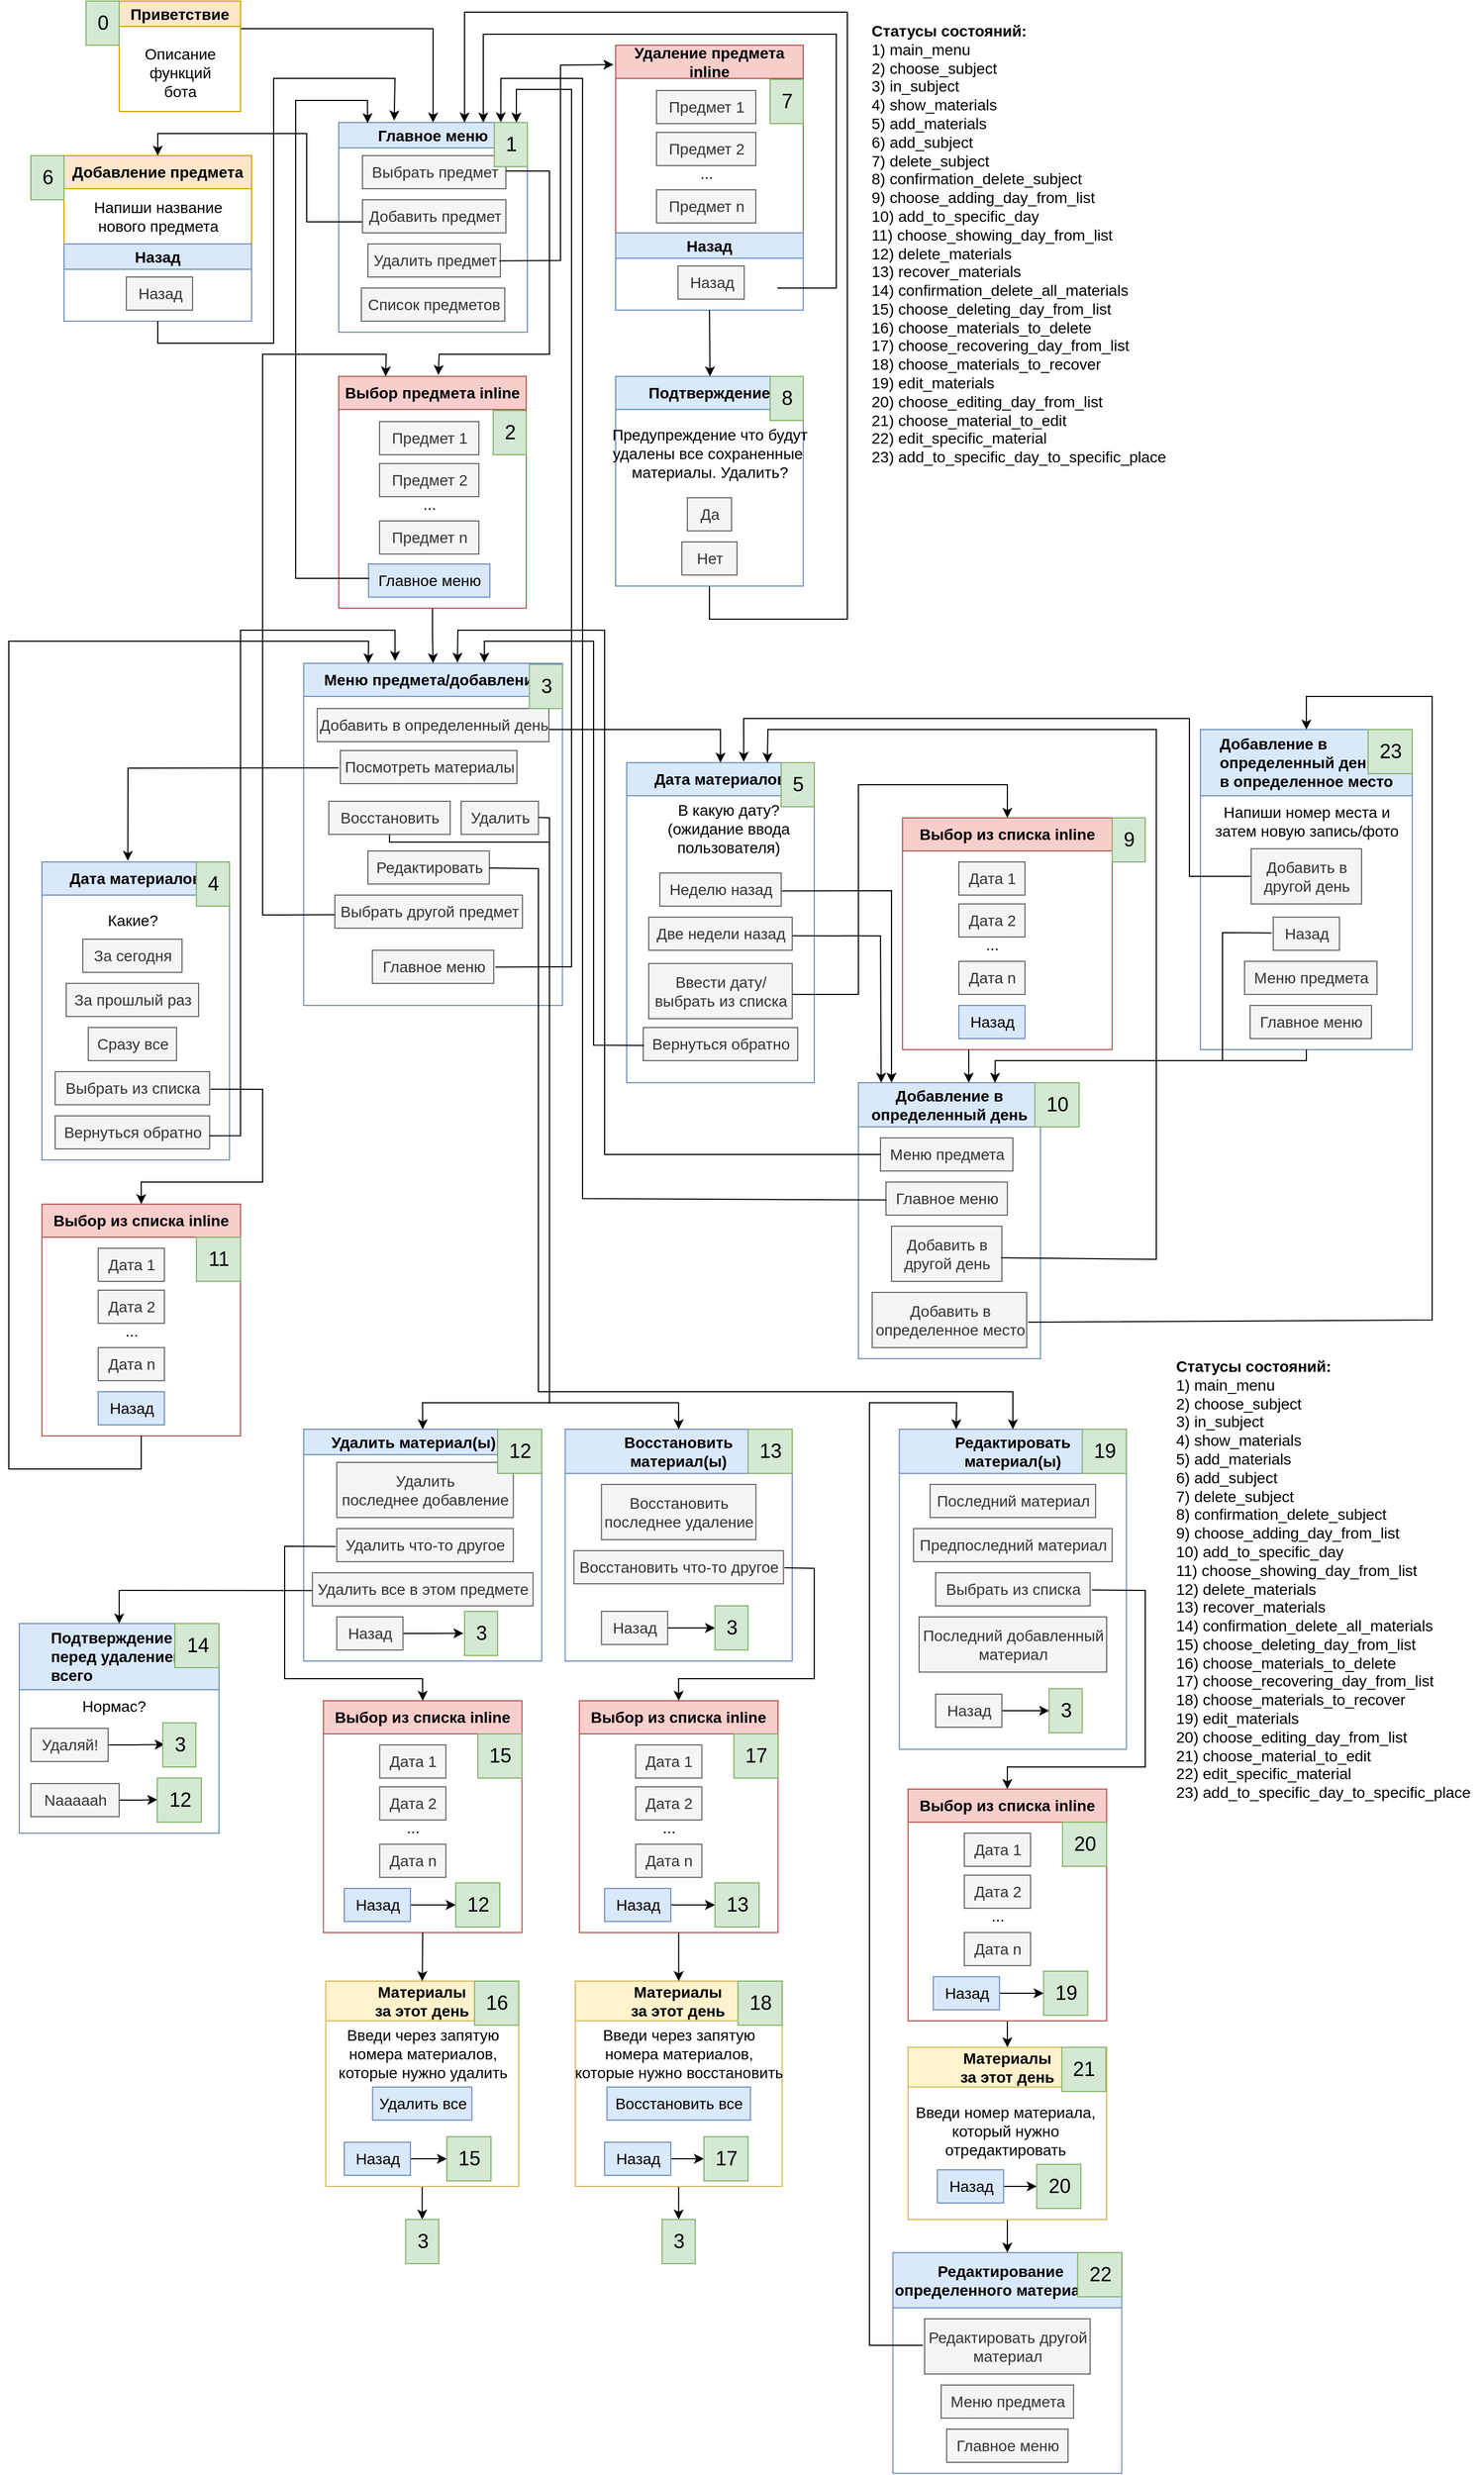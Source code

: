 <mxfile version="21.7.5" type="device">
  <diagram id="C5RBs43oDa-KdzZeNtuy" name="Page-1">
    <mxGraphModel dx="2232" dy="1125" grid="1" gridSize="10" guides="1" tooltips="1" connect="1" arrows="1" fold="1" page="1" pageScale="1" pageWidth="827" pageHeight="1169" math="0" shadow="0">
      <root>
        <mxCell id="WIyWlLk6GJQsqaUBKTNV-0" />
        <mxCell id="WIyWlLk6GJQsqaUBKTNV-1" parent="WIyWlLk6GJQsqaUBKTNV-0" />
        <mxCell id="mVP0smKQQ9zoEtQ7MKY7-25" style="edgeStyle=orthogonalEdgeStyle;rounded=0;orthogonalLoop=1;jettySize=auto;html=1;exitX=1;exitY=0.25;exitDx=0;exitDy=0;" parent="WIyWlLk6GJQsqaUBKTNV-1" source="mVP0smKQQ9zoEtQ7MKY7-3" target="mVP0smKQQ9zoEtQ7MKY7-11" edge="1">
          <mxGeometry relative="1" as="geometry" />
        </mxCell>
        <mxCell id="mVP0smKQQ9zoEtQ7MKY7-3" value="&lt;font style=&quot;font-size: 14px;&quot;&gt;Приветствие&lt;/font&gt;" style="swimlane;whiteSpace=wrap;html=1;fillColor=#ffe6cc;strokeColor=#d79b00;" parent="WIyWlLk6GJQsqaUBKTNV-1" vertex="1">
          <mxGeometry x="150" y="20" width="110" height="100" as="geometry">
            <mxRectangle x="40" y="120" width="120" height="30" as="alternateBounds" />
          </mxGeometry>
        </mxCell>
        <mxCell id="mVP0smKQQ9zoEtQ7MKY7-4" value="&lt;font style=&quot;font-size: 14px;&quot;&gt;Описание&lt;br&gt;функций&lt;br&gt;бота&lt;/font&gt;" style="text;html=1;align=center;verticalAlign=middle;resizable=0;points=[];autosize=1;strokeColor=none;fillColor=none;" parent="mVP0smKQQ9zoEtQ7MKY7-3" vertex="1">
          <mxGeometry x="15" y="35" width="80" height="60" as="geometry" />
        </mxCell>
        <mxCell id="mVP0smKQQ9zoEtQ7MKY7-11" value="&lt;font style=&quot;font-size: 14px;&quot;&gt;Главное меню&lt;/font&gt;" style="swimlane;whiteSpace=wrap;html=1;fillColor=#dae8fc;strokeColor=#6c8ebf;" parent="WIyWlLk6GJQsqaUBKTNV-1" vertex="1">
          <mxGeometry x="349" y="130" width="171" height="190" as="geometry" />
        </mxCell>
        <mxCell id="mVP0smKQQ9zoEtQ7MKY7-13" value="&lt;font style=&quot;font-size: 14px;&quot;&gt;Добавить предмет&lt;/font&gt;" style="text;html=1;align=center;verticalAlign=middle;resizable=0;points=[];autosize=1;strokeColor=#666666;fillColor=#f5f5f5;fontColor=#333333;" parent="mVP0smKQQ9zoEtQ7MKY7-11" vertex="1">
          <mxGeometry x="21.5" y="70" width="130" height="30" as="geometry" />
        </mxCell>
        <mxCell id="mVP0smKQQ9zoEtQ7MKY7-12" value="&lt;font style=&quot;font-size: 14px;&quot;&gt;Выбрать предмет&lt;/font&gt;" style="text;html=1;align=center;verticalAlign=middle;resizable=0;points=[];autosize=1;strokeColor=#666666;fillColor=#f5f5f5;fontColor=#333333;" parent="mVP0smKQQ9zoEtQ7MKY7-11" vertex="1">
          <mxGeometry x="21.5" y="30" width="130" height="30" as="geometry" />
        </mxCell>
        <mxCell id="mVP0smKQQ9zoEtQ7MKY7-26" value="&lt;font style=&quot;font-size: 14px;&quot;&gt;Удалить предмет&lt;/font&gt;" style="text;html=1;align=center;verticalAlign=middle;resizable=0;points=[];autosize=1;strokeColor=#666666;fillColor=#f5f5f5;fontColor=#333333;" parent="mVP0smKQQ9zoEtQ7MKY7-11" vertex="1">
          <mxGeometry x="26.5" y="110" width="120" height="30" as="geometry" />
        </mxCell>
        <mxCell id="mVP0smKQQ9zoEtQ7MKY7-72" value="&lt;font style=&quot;font-size: 14px;&quot;&gt;Список предметов&lt;/font&gt;" style="text;html=1;align=center;verticalAlign=middle;resizable=0;points=[];autosize=1;strokeColor=#666666;fillColor=#f5f5f5;fontColor=#333333;" parent="mVP0smKQQ9zoEtQ7MKY7-11" vertex="1">
          <mxGeometry x="20.5" y="150" width="130" height="30" as="geometry" />
        </mxCell>
        <mxCell id="RrNgyO7XTCH05HDjoG8m-1" value="&lt;font style=&quot;font-size: 18px;&quot;&gt;1&lt;/font&gt;" style="text;html=1;align=center;verticalAlign=middle;resizable=0;points=[];autosize=1;strokeColor=#82b366;fillColor=#d5e8d4;" parent="mVP0smKQQ9zoEtQ7MKY7-11" vertex="1">
          <mxGeometry x="141" width="30" height="40" as="geometry" />
        </mxCell>
        <mxCell id="mVP0smKQQ9zoEtQ7MKY7-69" style="edgeStyle=orthogonalEdgeStyle;rounded=0;orthogonalLoop=1;jettySize=auto;html=1;entryX=0.5;entryY=0;entryDx=0;entryDy=0;" parent="WIyWlLk6GJQsqaUBKTNV-1" source="mVP0smKQQ9zoEtQ7MKY7-20" target="mVP0smKQQ9zoEtQ7MKY7-64" edge="1">
          <mxGeometry relative="1" as="geometry" />
        </mxCell>
        <mxCell id="mVP0smKQQ9zoEtQ7MKY7-20" value="&lt;font style=&quot;font-size: 14px;&quot;&gt;Выбор предмета inline&lt;/font&gt;" style="swimlane;whiteSpace=wrap;html=1;startSize=30;fillColor=#f8cecc;strokeColor=#b85450;" parent="WIyWlLk6GJQsqaUBKTNV-1" vertex="1">
          <mxGeometry x="349" y="360" width="170" height="210" as="geometry">
            <mxRectangle x="430" y="100" width="190" height="30" as="alternateBounds" />
          </mxGeometry>
        </mxCell>
        <mxCell id="mVP0smKQQ9zoEtQ7MKY7-23" value="&lt;font style=&quot;font-size: 14px;&quot;&gt;Предмет n&lt;/font&gt;" style="text;html=1;align=center;verticalAlign=middle;resizable=0;points=[];autosize=1;strokeColor=#666666;fillColor=#f5f5f5;fontColor=#333333;" parent="mVP0smKQQ9zoEtQ7MKY7-20" vertex="1">
          <mxGeometry x="37" y="131" width="90" height="30" as="geometry" />
        </mxCell>
        <mxCell id="mVP0smKQQ9zoEtQ7MKY7-22" value="&lt;font style=&quot;font-size: 14px;&quot;&gt;Предмет 2&lt;br&gt;&lt;/font&gt;" style="text;html=1;align=center;verticalAlign=middle;resizable=0;points=[];autosize=1;strokeColor=#666666;fillColor=#f5f5f5;fontColor=#333333;" parent="mVP0smKQQ9zoEtQ7MKY7-20" vertex="1">
          <mxGeometry x="37" y="79" width="90" height="30" as="geometry" />
        </mxCell>
        <mxCell id="mVP0smKQQ9zoEtQ7MKY7-21" value="&lt;font style=&quot;font-size: 14px;&quot;&gt;Предмет 1&lt;/font&gt;" style="text;html=1;align=center;verticalAlign=middle;resizable=0;points=[];autosize=1;strokeColor=#666666;fillColor=#f5f5f5;shadow=0;fontColor=#333333;" parent="mVP0smKQQ9zoEtQ7MKY7-20" vertex="1">
          <mxGeometry x="37" y="41" width="90" height="30" as="geometry" />
        </mxCell>
        <mxCell id="mVP0smKQQ9zoEtQ7MKY7-24" value="&lt;font style=&quot;font-size: 14px;&quot;&gt;...&lt;br&gt;&lt;/font&gt;" style="text;html=1;align=center;verticalAlign=middle;resizable=0;points=[];autosize=1;strokeColor=none;fillColor=none;" parent="mVP0smKQQ9zoEtQ7MKY7-20" vertex="1">
          <mxGeometry x="62" y="101" width="40" height="30" as="geometry" />
        </mxCell>
        <mxCell id="mVP0smKQQ9zoEtQ7MKY7-71" value="&lt;font style=&quot;font-size: 14px;&quot;&gt;Главное меню&lt;/font&gt;" style="text;html=1;align=center;verticalAlign=middle;resizable=0;points=[];autosize=1;strokeColor=#6c8ebf;fillColor=#dae8fc;" parent="mVP0smKQQ9zoEtQ7MKY7-20" vertex="1">
          <mxGeometry x="27" y="170" width="110" height="30" as="geometry" />
        </mxCell>
        <mxCell id="RrNgyO7XTCH05HDjoG8m-2" value="&lt;font style=&quot;font-size: 18px;&quot;&gt;2&lt;/font&gt;" style="text;html=1;align=center;verticalAlign=middle;resizable=0;points=[];autosize=1;strokeColor=#82b366;fillColor=#d5e8d4;" parent="mVP0smKQQ9zoEtQ7MKY7-20" vertex="1">
          <mxGeometry x="140" y="31" width="30" height="40" as="geometry" />
        </mxCell>
        <mxCell id="mVP0smKQQ9zoEtQ7MKY7-28" value="&lt;font style=&quot;font-size: 14px;&quot;&gt;Добавление предмета&lt;/font&gt;" style="swimlane;whiteSpace=wrap;html=1;startSize=30;fillColor=#ffe6cc;strokeColor=#d79b00;" parent="WIyWlLk6GJQsqaUBKTNV-1" vertex="1">
          <mxGeometry x="100" y="160" width="170" height="80" as="geometry" />
        </mxCell>
        <mxCell id="mVP0smKQQ9zoEtQ7MKY7-29" value="&lt;font style=&quot;font-size: 14px;&quot;&gt;Напиши название &lt;br&gt;&lt;/font&gt;&lt;font style=&quot;font-size: 14px;&quot;&gt;нового предмета&lt;/font&gt;" style="text;html=1;align=center;verticalAlign=middle;resizable=0;points=[];autosize=1;strokeColor=none;fillColor=none;" parent="mVP0smKQQ9zoEtQ7MKY7-28" vertex="1">
          <mxGeometry x="20" y="30" width="130" height="50" as="geometry" />
        </mxCell>
        <mxCell id="mVP0smKQQ9zoEtQ7MKY7-55" style="edgeStyle=orthogonalEdgeStyle;rounded=0;orthogonalLoop=1;jettySize=auto;html=1;exitX=0.5;exitY=1;exitDx=0;exitDy=0;" parent="WIyWlLk6GJQsqaUBKTNV-1" source="mVP0smKQQ9zoEtQ7MKY7-35" edge="1">
          <mxGeometry relative="1" as="geometry">
            <mxPoint x="463" y="130" as="targetPoint" />
            <Array as="points">
              <mxPoint x="685" y="580" />
              <mxPoint x="810" y="580" />
              <mxPoint x="810" y="30" />
              <mxPoint x="463" y="30" />
            </Array>
          </mxGeometry>
        </mxCell>
        <mxCell id="mVP0smKQQ9zoEtQ7MKY7-35" value="&lt;span style=&quot;font-size: 14px;&quot;&gt;Подтверждение&lt;/span&gt;" style="swimlane;whiteSpace=wrap;html=1;startSize=30;fillColor=#dae8fc;strokeColor=#6c8ebf;" parent="WIyWlLk6GJQsqaUBKTNV-1" vertex="1">
          <mxGeometry x="600" y="360" width="170" height="190" as="geometry" />
        </mxCell>
        <mxCell id="mVP0smKQQ9zoEtQ7MKY7-36" value="&lt;span style=&quot;font-size: 14px;&quot;&gt;Да&lt;/span&gt;" style="text;html=1;align=center;verticalAlign=middle;resizable=0;points=[];autosize=1;strokeColor=#666666;fillColor=#f5f5f5;fontColor=#333333;" parent="mVP0smKQQ9zoEtQ7MKY7-35" vertex="1">
          <mxGeometry x="65" y="110" width="40" height="30" as="geometry" />
        </mxCell>
        <mxCell id="mVP0smKQQ9zoEtQ7MKY7-38" value="&lt;span style=&quot;font-size: 14px;&quot;&gt;Нет&lt;br&gt;&lt;/span&gt;" style="text;html=1;align=center;verticalAlign=middle;resizable=0;points=[];autosize=1;strokeColor=#666666;fillColor=#f5f5f5;fontColor=#333333;" parent="mVP0smKQQ9zoEtQ7MKY7-35" vertex="1">
          <mxGeometry x="60" y="150" width="50" height="30" as="geometry" />
        </mxCell>
        <mxCell id="mVP0smKQQ9zoEtQ7MKY7-39" value="&lt;span style=&quot;font-size: 14px;&quot;&gt;Предупреждение что будут&lt;br&gt;удалены все сохраненные&amp;nbsp;&lt;br&gt;материалы. Удалить?&lt;br&gt;&lt;/span&gt;" style="text;html=1;align=center;verticalAlign=middle;resizable=0;points=[];autosize=1;strokeColor=none;fillColor=none;" parent="mVP0smKQQ9zoEtQ7MKY7-35" vertex="1">
          <mxGeometry x="-10" y="40" width="190" height="60" as="geometry" />
        </mxCell>
        <mxCell id="RrNgyO7XTCH05HDjoG8m-10" value="&lt;font style=&quot;font-size: 18px;&quot;&gt;8&lt;/font&gt;" style="text;html=1;align=center;verticalAlign=middle;resizable=0;points=[];autosize=1;strokeColor=#82b366;fillColor=#d5e8d4;" parent="mVP0smKQQ9zoEtQ7MKY7-35" vertex="1">
          <mxGeometry x="140" width="30" height="40" as="geometry" />
        </mxCell>
        <mxCell id="mVP0smKQQ9zoEtQ7MKY7-46" value="" style="endArrow=classic;html=1;rounded=0;entryX=-0.012;entryY=0.103;entryDx=0;entryDy=0;entryPerimeter=0;exitX=0.991;exitY=0.513;exitDx=0;exitDy=0;exitPerimeter=0;" parent="WIyWlLk6GJQsqaUBKTNV-1" source="mVP0smKQQ9zoEtQ7MKY7-26" target="mVP0smKQQ9zoEtQ7MKY7-30" edge="1">
          <mxGeometry width="50" height="50" relative="1" as="geometry">
            <mxPoint x="500" y="260" as="sourcePoint" />
            <mxPoint x="380" y="250" as="targetPoint" />
            <Array as="points">
              <mxPoint x="550" y="255" />
              <mxPoint x="550" y="78" />
            </Array>
          </mxGeometry>
        </mxCell>
        <mxCell id="mVP0smKQQ9zoEtQ7MKY7-53" value="" style="group" parent="WIyWlLk6GJQsqaUBKTNV-1" vertex="1" connectable="0">
          <mxGeometry x="600" y="60" width="190" height="240" as="geometry" />
        </mxCell>
        <mxCell id="mVP0smKQQ9zoEtQ7MKY7-54" value="" style="group" parent="mVP0smKQQ9zoEtQ7MKY7-53" vertex="1" connectable="0">
          <mxGeometry width="190" height="240" as="geometry" />
        </mxCell>
        <mxCell id="mVP0smKQQ9zoEtQ7MKY7-30" value="&lt;font style=&quot;font-size: 14px;&quot;&gt;Удаление предмета inline&lt;/font&gt;" style="swimlane;whiteSpace=wrap;html=1;startSize=30;fillColor=#f8cecc;strokeColor=#b85450;" parent="mVP0smKQQ9zoEtQ7MKY7-54" vertex="1">
          <mxGeometry width="170" height="170" as="geometry">
            <mxRectangle width="190" height="30" as="alternateBounds" />
          </mxGeometry>
        </mxCell>
        <mxCell id="mVP0smKQQ9zoEtQ7MKY7-31" value="&lt;font style=&quot;font-size: 14px;&quot;&gt;Предмет n&lt;/font&gt;" style="text;html=1;align=center;verticalAlign=middle;resizable=0;points=[];autosize=1;strokeColor=#666666;fillColor=#f5f5f5;fontColor=#333333;" parent="mVP0smKQQ9zoEtQ7MKY7-30" vertex="1">
          <mxGeometry x="37" y="131" width="90" height="30" as="geometry" />
        </mxCell>
        <mxCell id="mVP0smKQQ9zoEtQ7MKY7-32" value="&lt;font style=&quot;font-size: 14px;&quot;&gt;Предмет 2&lt;br&gt;&lt;/font&gt;" style="text;html=1;align=center;verticalAlign=middle;resizable=0;points=[];autosize=1;strokeColor=#666666;fillColor=#f5f5f5;fontColor=#333333;" parent="mVP0smKQQ9zoEtQ7MKY7-30" vertex="1">
          <mxGeometry x="37" y="79" width="90" height="30" as="geometry" />
        </mxCell>
        <mxCell id="mVP0smKQQ9zoEtQ7MKY7-33" value="&lt;font style=&quot;font-size: 14px;&quot;&gt;Предмет 1&lt;/font&gt;" style="text;html=1;align=center;verticalAlign=middle;resizable=0;points=[];autosize=1;strokeColor=#666666;fillColor=#f5f5f5;shadow=0;fontColor=#333333;" parent="mVP0smKQQ9zoEtQ7MKY7-30" vertex="1">
          <mxGeometry x="37" y="41" width="90" height="30" as="geometry" />
        </mxCell>
        <mxCell id="mVP0smKQQ9zoEtQ7MKY7-34" value="&lt;font style=&quot;font-size: 14px;&quot;&gt;...&lt;br&gt;&lt;/font&gt;" style="text;html=1;align=center;verticalAlign=middle;resizable=0;points=[];autosize=1;strokeColor=none;fillColor=none;" parent="mVP0smKQQ9zoEtQ7MKY7-30" vertex="1">
          <mxGeometry x="62" y="101" width="40" height="30" as="geometry" />
        </mxCell>
        <mxCell id="RrNgyO7XTCH05HDjoG8m-8" value="&lt;font style=&quot;font-size: 18px;&quot;&gt;7&lt;/font&gt;" style="text;html=1;align=center;verticalAlign=middle;resizable=0;points=[];autosize=1;strokeColor=#82b366;fillColor=#d5e8d4;" parent="mVP0smKQQ9zoEtQ7MKY7-30" vertex="1">
          <mxGeometry x="140" y="31" width="30" height="40" as="geometry" />
        </mxCell>
        <mxCell id="mVP0smKQQ9zoEtQ7MKY7-47" value="&lt;font style=&quot;font-size: 14px;&quot;&gt;Назад&lt;/font&gt;" style="swimlane;whiteSpace=wrap;html=1;fillColor=#dae8fc;strokeColor=#6c8ebf;" parent="mVP0smKQQ9zoEtQ7MKY7-54" vertex="1">
          <mxGeometry y="170" width="170" height="70" as="geometry">
            <mxRectangle x="600" y="190" width="80" height="30" as="alternateBounds" />
          </mxGeometry>
        </mxCell>
        <mxCell id="mVP0smKQQ9zoEtQ7MKY7-49" value="&lt;font style=&quot;font-size: 14px;&quot;&gt;Назад&lt;/font&gt;" style="text;html=1;align=center;verticalAlign=middle;resizable=0;points=[];autosize=1;strokeColor=#666666;fillColor=#f5f5f5;fontColor=#333333;" parent="mVP0smKQQ9zoEtQ7MKY7-47" vertex="1">
          <mxGeometry x="56.5" y="30" width="60" height="30" as="geometry" />
        </mxCell>
        <mxCell id="mVP0smKQQ9zoEtQ7MKY7-52" value="" style="endArrow=classic;html=1;rounded=0;" parent="mVP0smKQQ9zoEtQ7MKY7-47" edge="1">
          <mxGeometry width="50" height="50" relative="1" as="geometry">
            <mxPoint x="146.5" y="50" as="sourcePoint" />
            <mxPoint x="-120" y="-100" as="targetPoint" />
            <Array as="points">
              <mxPoint x="200" y="50" />
              <mxPoint x="200" y="-180" />
              <mxPoint x="-120" y="-180" />
            </Array>
          </mxGeometry>
        </mxCell>
        <mxCell id="mVP0smKQQ9zoEtQ7MKY7-57" value="&lt;font style=&quot;font-size: 14px;&quot;&gt;Назад&lt;/font&gt;" style="swimlane;whiteSpace=wrap;html=1;fillColor=#dae8fc;strokeColor=#6c8ebf;" parent="WIyWlLk6GJQsqaUBKTNV-1" vertex="1">
          <mxGeometry x="100" y="240" width="170" height="70" as="geometry">
            <mxRectangle x="600" y="190" width="80" height="30" as="alternateBounds" />
          </mxGeometry>
        </mxCell>
        <mxCell id="mVP0smKQQ9zoEtQ7MKY7-58" value="&lt;span style=&quot;font-size: 14px;&quot;&gt;Назад&lt;/span&gt;" style="text;html=1;align=center;verticalAlign=middle;resizable=0;points=[];autosize=1;strokeColor=#666666;fillColor=#f5f5f5;fontColor=#333333;" parent="mVP0smKQQ9zoEtQ7MKY7-57" vertex="1">
          <mxGeometry x="56.5" y="30" width="60" height="30" as="geometry" />
        </mxCell>
        <mxCell id="mVP0smKQQ9zoEtQ7MKY7-61" value="" style="endArrow=classic;html=1;rounded=0;exitX=-0.004;exitY=0.667;exitDx=0;exitDy=0;exitPerimeter=0;entryX=0.5;entryY=0;entryDx=0;entryDy=0;" parent="WIyWlLk6GJQsqaUBKTNV-1" source="mVP0smKQQ9zoEtQ7MKY7-13" target="mVP0smKQQ9zoEtQ7MKY7-28" edge="1">
          <mxGeometry width="50" height="50" relative="1" as="geometry">
            <mxPoint x="330" y="300" as="sourcePoint" />
            <mxPoint x="380" y="250" as="targetPoint" />
            <Array as="points">
              <mxPoint x="320" y="220" />
              <mxPoint x="320" y="140" />
              <mxPoint x="185" y="140" />
            </Array>
          </mxGeometry>
        </mxCell>
        <mxCell id="mVP0smKQQ9zoEtQ7MKY7-63" value="" style="endArrow=classic;html=1;rounded=0;exitX=0.5;exitY=1;exitDx=0;exitDy=0;entryX=0.294;entryY=-0.01;entryDx=0;entryDy=0;entryPerimeter=0;" parent="WIyWlLk6GJQsqaUBKTNV-1" source="mVP0smKQQ9zoEtQ7MKY7-57" target="mVP0smKQQ9zoEtQ7MKY7-11" edge="1">
          <mxGeometry width="50" height="50" relative="1" as="geometry">
            <mxPoint x="330" y="300" as="sourcePoint" />
            <mxPoint x="380" y="250" as="targetPoint" />
            <Array as="points">
              <mxPoint x="185" y="330" />
              <mxPoint x="290" y="330" />
              <mxPoint x="290" y="90" />
              <mxPoint x="400" y="90" />
            </Array>
          </mxGeometry>
        </mxCell>
        <mxCell id="mVP0smKQQ9zoEtQ7MKY7-64" value="&lt;font style=&quot;font-size: 14px;&quot;&gt;Меню предмета/добавление&lt;/font&gt;" style="swimlane;whiteSpace=wrap;html=1;startSize=30;fillColor=#dae8fc;strokeColor=#6c8ebf;" parent="WIyWlLk6GJQsqaUBKTNV-1" vertex="1">
          <mxGeometry x="317.25" y="620" width="234.5" height="310" as="geometry">
            <mxRectangle x="430" y="100" width="190" height="30" as="alternateBounds" />
          </mxGeometry>
        </mxCell>
        <mxCell id="mVP0smKQQ9zoEtQ7MKY7-65" value="&lt;font style=&quot;font-size: 14px;&quot;&gt;Главное меню&lt;/font&gt;" style="text;html=1;align=center;verticalAlign=middle;resizable=0;points=[];autosize=1;strokeColor=#666666;fillColor=#f5f5f5;fontColor=#333333;" parent="mVP0smKQQ9zoEtQ7MKY7-64" vertex="1">
          <mxGeometry x="62.25" y="260" width="110" height="30" as="geometry" />
        </mxCell>
        <mxCell id="mVP0smKQQ9zoEtQ7MKY7-66" value="&lt;font style=&quot;font-size: 14px;&quot;&gt;Посмотреть материалы&lt;br&gt;&lt;/font&gt;" style="text;html=1;align=center;verticalAlign=middle;resizable=0;points=[];autosize=1;strokeColor=#666666;fillColor=#f5f5f5;fontColor=#333333;" parent="mVP0smKQQ9zoEtQ7MKY7-64" vertex="1">
          <mxGeometry x="33.25" y="79" width="160" height="30" as="geometry" />
        </mxCell>
        <mxCell id="mVP0smKQQ9zoEtQ7MKY7-67" value="&lt;font style=&quot;font-size: 14px;&quot;&gt;Добавить в определенный день&lt;/font&gt;" style="text;html=1;align=center;verticalAlign=middle;resizable=0;points=[];autosize=1;strokeColor=#666666;fillColor=#f5f5f5;shadow=0;fontColor=#333333;" parent="mVP0smKQQ9zoEtQ7MKY7-64" vertex="1">
          <mxGeometry x="12.25" y="41" width="210" height="30" as="geometry" />
        </mxCell>
        <mxCell id="mVP0smKQQ9zoEtQ7MKY7-96" value="&lt;font style=&quot;font-size: 14px;&quot;&gt;Выбрать другой предмет&lt;br&gt;&lt;/font&gt;" style="text;html=1;align=center;verticalAlign=middle;resizable=0;points=[];autosize=1;strokeColor=#666666;fillColor=#f5f5f5;fontColor=#333333;" parent="mVP0smKQQ9zoEtQ7MKY7-64" vertex="1">
          <mxGeometry x="28.25" y="210" width="170" height="30" as="geometry" />
        </mxCell>
        <mxCell id="mVP0smKQQ9zoEtQ7MKY7-100" value="&lt;font style=&quot;font-size: 14px;&quot;&gt;Восстановить&lt;br&gt;&lt;/font&gt;" style="text;html=1;align=center;verticalAlign=middle;resizable=0;points=[];autosize=1;strokeColor=#666666;fillColor=#f5f5f5;fontColor=#333333;" parent="mVP0smKQQ9zoEtQ7MKY7-64" vertex="1">
          <mxGeometry x="22.75" y="125" width="110" height="30" as="geometry" />
        </mxCell>
        <mxCell id="RrNgyO7XTCH05HDjoG8m-3" value="&lt;font style=&quot;font-size: 18px;&quot;&gt;3&lt;/font&gt;" style="text;html=1;align=center;verticalAlign=middle;resizable=0;points=[];autosize=1;strokeColor=#82b366;fillColor=#d5e8d4;" parent="mVP0smKQQ9zoEtQ7MKY7-64" vertex="1">
          <mxGeometry x="204.5" y="1" width="30" height="40" as="geometry" />
        </mxCell>
        <mxCell id="VL_8CbuZfoOUPAbJ-uEc-42" value="&lt;font style=&quot;font-size: 14px;&quot;&gt;Удалить&lt;br&gt;&lt;/font&gt;" style="text;html=1;align=center;verticalAlign=middle;resizable=0;points=[];autosize=1;strokeColor=#666666;fillColor=#f5f5f5;fontColor=#333333;" parent="mVP0smKQQ9zoEtQ7MKY7-64" vertex="1">
          <mxGeometry x="142.75" y="125" width="70" height="30" as="geometry" />
        </mxCell>
        <mxCell id="knyHpKmjjy8lCenM7sfh-0" value="&lt;font style=&quot;font-size: 14px;&quot;&gt;Редактировать&lt;br&gt;&lt;/font&gt;" style="text;html=1;align=center;verticalAlign=middle;resizable=0;points=[];autosize=1;strokeColor=#666666;fillColor=#f5f5f5;fontColor=#333333;" parent="mVP0smKQQ9zoEtQ7MKY7-64" vertex="1">
          <mxGeometry x="58.25" y="170" width="110" height="30" as="geometry" />
        </mxCell>
        <mxCell id="mVP0smKQQ9zoEtQ7MKY7-73" value="" style="endArrow=classic;html=1;rounded=0;entryX=0.531;entryY=-0.006;entryDx=0;entryDy=0;exitX=1.001;exitY=0.467;exitDx=0;exitDy=0;exitPerimeter=0;entryPerimeter=0;" parent="WIyWlLk6GJQsqaUBKTNV-1" source="mVP0smKQQ9zoEtQ7MKY7-12" target="mVP0smKQQ9zoEtQ7MKY7-20" edge="1">
          <mxGeometry width="50" height="50" relative="1" as="geometry">
            <mxPoint x="330" y="360" as="sourcePoint" />
            <mxPoint x="380" y="310" as="targetPoint" />
            <Array as="points">
              <mxPoint x="540" y="174" />
              <mxPoint x="540" y="340" />
              <mxPoint x="440" y="340" />
            </Array>
          </mxGeometry>
        </mxCell>
        <mxCell id="mVP0smKQQ9zoEtQ7MKY7-75" value="" style="endArrow=classic;html=1;rounded=0;exitX=0.5;exitY=1;exitDx=0;exitDy=0;entryX=0.503;entryY=0;entryDx=0;entryDy=0;entryPerimeter=0;" parent="WIyWlLk6GJQsqaUBKTNV-1" source="mVP0smKQQ9zoEtQ7MKY7-47" target="mVP0smKQQ9zoEtQ7MKY7-35" edge="1">
          <mxGeometry width="50" height="50" relative="1" as="geometry">
            <mxPoint x="330" y="360" as="sourcePoint" />
            <mxPoint x="380" y="310" as="targetPoint" />
          </mxGeometry>
        </mxCell>
        <mxCell id="mVP0smKQQ9zoEtQ7MKY7-76" value="" style="endArrow=classic;html=1;rounded=0;entryX=0.153;entryY=0.003;entryDx=0;entryDy=0;entryPerimeter=0;exitX=0.006;exitY=0.433;exitDx=0;exitDy=0;exitPerimeter=0;" parent="WIyWlLk6GJQsqaUBKTNV-1" source="mVP0smKQQ9zoEtQ7MKY7-71" edge="1">
          <mxGeometry width="50" height="50" relative="1" as="geometry">
            <mxPoint x="370" y="540" as="sourcePoint" />
            <mxPoint x="375.163" y="130.57" as="targetPoint" />
            <Array as="points">
              <mxPoint x="310" y="543" />
              <mxPoint x="310" y="110" />
              <mxPoint x="375" y="110" />
            </Array>
          </mxGeometry>
        </mxCell>
        <mxCell id="mVP0smKQQ9zoEtQ7MKY7-77" value="" style="endArrow=classic;html=1;rounded=0;exitX=1.013;exitY=0.508;exitDx=0;exitDy=0;exitPerimeter=0;entryX=0.667;entryY=0;entryDx=0;entryDy=0;entryPerimeter=0;" parent="WIyWlLk6GJQsqaUBKTNV-1" source="mVP0smKQQ9zoEtQ7MKY7-65" target="RrNgyO7XTCH05HDjoG8m-1" edge="1">
          <mxGeometry width="50" height="50" relative="1" as="geometry">
            <mxPoint x="330" y="550" as="sourcePoint" />
            <mxPoint x="380" y="500" as="targetPoint" />
            <Array as="points">
              <mxPoint x="560" y="895" />
              <mxPoint x="560" y="100" />
              <mxPoint x="510" y="100" />
            </Array>
          </mxGeometry>
        </mxCell>
        <mxCell id="mVP0smKQQ9zoEtQ7MKY7-78" value="&lt;font style=&quot;font-size: 14px;&quot;&gt;Дата материалов&lt;/font&gt;" style="swimlane;whiteSpace=wrap;html=1;startSize=30;fillColor=#dae8fc;strokeColor=#6c8ebf;" parent="WIyWlLk6GJQsqaUBKTNV-1" vertex="1">
          <mxGeometry x="80" y="800" width="170" height="270" as="geometry">
            <mxRectangle x="430" y="100" width="190" height="30" as="alternateBounds" />
          </mxGeometry>
        </mxCell>
        <mxCell id="mVP0smKQQ9zoEtQ7MKY7-79" value="&lt;span style=&quot;font-size: 14px;&quot;&gt;Сразу все&lt;/span&gt;" style="text;html=1;align=center;verticalAlign=middle;resizable=0;points=[];autosize=1;strokeColor=#666666;fillColor=#f5f5f5;fontColor=#333333;" parent="mVP0smKQQ9zoEtQ7MKY7-78" vertex="1">
          <mxGeometry x="42" y="150" width="80" height="30" as="geometry" />
        </mxCell>
        <mxCell id="mVP0smKQQ9zoEtQ7MKY7-80" value="&lt;font style=&quot;font-size: 14px;&quot;&gt;За прошлый раз&lt;br&gt;&lt;/font&gt;" style="text;html=1;align=center;verticalAlign=middle;resizable=0;points=[];autosize=1;strokeColor=#666666;fillColor=#f5f5f5;fontColor=#333333;" parent="mVP0smKQQ9zoEtQ7MKY7-78" vertex="1">
          <mxGeometry x="22" y="110" width="120" height="30" as="geometry" />
        </mxCell>
        <mxCell id="mVP0smKQQ9zoEtQ7MKY7-81" value="&lt;font style=&quot;font-size: 14px;&quot;&gt;За сегодня&lt;/font&gt;" style="text;html=1;align=center;verticalAlign=middle;resizable=0;points=[];autosize=1;strokeColor=#666666;fillColor=#f5f5f5;shadow=0;fontColor=#333333;" parent="mVP0smKQQ9zoEtQ7MKY7-78" vertex="1">
          <mxGeometry x="37" y="70" width="90" height="30" as="geometry" />
        </mxCell>
        <mxCell id="mVP0smKQQ9zoEtQ7MKY7-83" value="&lt;font style=&quot;font-size: 14px;&quot;&gt;Вернуться обратно&lt;br&gt;&lt;/font&gt;" style="text;html=1;align=center;verticalAlign=middle;resizable=0;points=[];autosize=1;strokeColor=#666666;fillColor=#f5f5f5;fontColor=#333333;" parent="mVP0smKQQ9zoEtQ7MKY7-78" vertex="1">
          <mxGeometry x="12" y="230" width="140" height="30" as="geometry" />
        </mxCell>
        <mxCell id="mVP0smKQQ9zoEtQ7MKY7-86" value="&lt;font style=&quot;font-size: 14px;&quot;&gt;Какие?&lt;/font&gt;" style="text;html=1;align=center;verticalAlign=middle;resizable=0;points=[];autosize=1;strokeColor=none;fillColor=none;" parent="mVP0smKQQ9zoEtQ7MKY7-78" vertex="1">
          <mxGeometry x="47" y="38" width="70" height="30" as="geometry" />
        </mxCell>
        <mxCell id="RrNgyO7XTCH05HDjoG8m-5" value="&lt;font style=&quot;font-size: 18px;&quot;&gt;4&lt;/font&gt;" style="text;html=1;align=center;verticalAlign=middle;resizable=0;points=[];autosize=1;strokeColor=#82b366;fillColor=#d5e8d4;" parent="mVP0smKQQ9zoEtQ7MKY7-78" vertex="1">
          <mxGeometry x="140" width="30" height="40" as="geometry" />
        </mxCell>
        <mxCell id="VL_8CbuZfoOUPAbJ-uEc-0" value="&lt;span style=&quot;font-size: 14px;&quot;&gt;Выбрать из списка&lt;/span&gt;" style="text;html=1;align=center;verticalAlign=middle;resizable=0;points=[];autosize=1;strokeColor=#666666;fillColor=#f5f5f5;fontColor=#333333;" parent="mVP0smKQQ9zoEtQ7MKY7-78" vertex="1">
          <mxGeometry x="12" y="190" width="140" height="30" as="geometry" />
        </mxCell>
        <mxCell id="mVP0smKQQ9zoEtQ7MKY7-84" value="" style="endArrow=classic;html=1;rounded=0;exitX=-0.01;exitY=0.523;exitDx=0;exitDy=0;exitPerimeter=0;entryX=0.458;entryY=-0.004;entryDx=0;entryDy=0;entryPerimeter=0;" parent="WIyWlLk6GJQsqaUBKTNV-1" source="mVP0smKQQ9zoEtQ7MKY7-66" target="mVP0smKQQ9zoEtQ7MKY7-78" edge="1">
          <mxGeometry width="50" height="50" relative="1" as="geometry">
            <mxPoint x="330" y="850" as="sourcePoint" />
            <mxPoint x="380" y="800" as="targetPoint" />
            <Array as="points">
              <mxPoint x="158" y="715" />
            </Array>
          </mxGeometry>
        </mxCell>
        <mxCell id="mVP0smKQQ9zoEtQ7MKY7-88" value="&lt;font style=&quot;font-size: 14px;&quot;&gt;Дата материалов&lt;/font&gt;" style="swimlane;whiteSpace=wrap;html=1;startSize=30;fillColor=#dae8fc;strokeColor=#6c8ebf;" parent="WIyWlLk6GJQsqaUBKTNV-1" vertex="1">
          <mxGeometry x="610" y="710" width="170" height="290" as="geometry">
            <mxRectangle x="430" y="100" width="190" height="30" as="alternateBounds" />
          </mxGeometry>
        </mxCell>
        <mxCell id="mVP0smKQQ9zoEtQ7MKY7-92" value="&lt;span style=&quot;font-size: 14px;&quot;&gt;Вернуться обратно&lt;/span&gt;" style="text;html=1;align=center;verticalAlign=middle;resizable=0;points=[];autosize=1;strokeColor=#666666;fillColor=#f5f5f5;fontColor=#333333;" parent="mVP0smKQQ9zoEtQ7MKY7-88" vertex="1">
          <mxGeometry x="15" y="240" width="140" height="30" as="geometry" />
        </mxCell>
        <mxCell id="mVP0smKQQ9zoEtQ7MKY7-93" value="&lt;font style=&quot;font-size: 14px;&quot;&gt;В какую дату?&lt;br&gt;(ожидание ввода&lt;br&gt;пользователя)&lt;br&gt;&lt;/font&gt;" style="text;html=1;align=center;verticalAlign=middle;resizable=0;points=[];autosize=1;strokeColor=none;fillColor=none;" parent="mVP0smKQQ9zoEtQ7MKY7-88" vertex="1">
          <mxGeometry x="32" y="30" width="120" height="60" as="geometry" />
        </mxCell>
        <mxCell id="mVP0smKQQ9zoEtQ7MKY7-94" value="&lt;font style=&quot;font-size: 14px;&quot;&gt;Неделю назад&lt;br&gt;&lt;/font&gt;" style="text;html=1;align=center;verticalAlign=middle;resizable=0;points=[];autosize=1;strokeColor=#666666;fillColor=#f5f5f5;fontColor=#333333;" parent="mVP0smKQQ9zoEtQ7MKY7-88" vertex="1">
          <mxGeometry x="30" y="100" width="110" height="30" as="geometry" />
        </mxCell>
        <mxCell id="mVP0smKQQ9zoEtQ7MKY7-95" value="&lt;font style=&quot;font-size: 14px;&quot;&gt;Две недели назад&lt;br&gt;&lt;/font&gt;" style="text;html=1;align=center;verticalAlign=middle;resizable=0;points=[];autosize=1;strokeColor=#666666;fillColor=#f5f5f5;fontColor=#333333;" parent="mVP0smKQQ9zoEtQ7MKY7-88" vertex="1">
          <mxGeometry x="20" y="140" width="130" height="30" as="geometry" />
        </mxCell>
        <mxCell id="RrNgyO7XTCH05HDjoG8m-6" value="&lt;font style=&quot;font-size: 18px;&quot;&gt;5&lt;/font&gt;" style="text;html=1;align=center;verticalAlign=middle;resizable=0;points=[];autosize=1;strokeColor=#82b366;fillColor=#d5e8d4;" parent="mVP0smKQQ9zoEtQ7MKY7-88" vertex="1">
          <mxGeometry x="140" width="30" height="40" as="geometry" />
        </mxCell>
        <mxCell id="RrNgyO7XTCH05HDjoG8m-11" value="&lt;font style=&quot;font-size: 14px;&quot;&gt;Ввести дату/&lt;br&gt;выбрать из списка&lt;br&gt;&lt;/font&gt;" style="text;html=1;align=center;verticalAlign=middle;resizable=0;points=[];autosize=1;strokeColor=#666666;fillColor=#f5f5f5;fontColor=#333333;" parent="mVP0smKQQ9zoEtQ7MKY7-88" vertex="1">
          <mxGeometry x="20" y="182" width="130" height="50" as="geometry" />
        </mxCell>
        <mxCell id="mVP0smKQQ9zoEtQ7MKY7-97" value="" style="endArrow=classic;html=1;rounded=0;exitX=0;exitY=0.593;exitDx=0;exitDy=0;exitPerimeter=0;entryX=0.25;entryY=0;entryDx=0;entryDy=0;" parent="WIyWlLk6GJQsqaUBKTNV-1" source="mVP0smKQQ9zoEtQ7MKY7-96" target="mVP0smKQQ9zoEtQ7MKY7-20" edge="1">
          <mxGeometry width="50" height="50" relative="1" as="geometry">
            <mxPoint x="330" y="620" as="sourcePoint" />
            <mxPoint x="380" y="570" as="targetPoint" />
            <Array as="points">
              <mxPoint x="280" y="848" />
              <mxPoint x="280" y="340" />
              <mxPoint x="392" y="340" />
            </Array>
          </mxGeometry>
        </mxCell>
        <mxCell id="mVP0smKQQ9zoEtQ7MKY7-98" value="" style="endArrow=classic;html=1;rounded=0;entryX=0.5;entryY=0;entryDx=0;entryDy=0;" parent="WIyWlLk6GJQsqaUBKTNV-1" target="mVP0smKQQ9zoEtQ7MKY7-88" edge="1">
          <mxGeometry width="50" height="50" relative="1" as="geometry">
            <mxPoint x="540" y="680" as="sourcePoint" />
            <mxPoint x="380" y="710" as="targetPoint" />
            <Array as="points">
              <mxPoint x="695" y="680" />
            </Array>
          </mxGeometry>
        </mxCell>
        <mxCell id="RrNgyO7XTCH05HDjoG8m-0" value="&lt;font style=&quot;font-size: 18px;&quot;&gt;0&lt;/font&gt;" style="text;html=1;align=center;verticalAlign=middle;resizable=0;points=[];autosize=1;strokeColor=#82b366;fillColor=#d5e8d4;" parent="WIyWlLk6GJQsqaUBKTNV-1" vertex="1">
          <mxGeometry x="120" y="20" width="30" height="40" as="geometry" />
        </mxCell>
        <mxCell id="RrNgyO7XTCH05HDjoG8m-7" value="&lt;font style=&quot;font-size: 18px;&quot;&gt;6&lt;/font&gt;" style="text;html=1;align=center;verticalAlign=middle;resizable=0;points=[];autosize=1;strokeColor=#82b366;fillColor=#d5e8d4;" parent="WIyWlLk6GJQsqaUBKTNV-1" vertex="1">
          <mxGeometry x="70" y="160" width="30" height="40" as="geometry" />
        </mxCell>
        <mxCell id="RrNgyO7XTCH05HDjoG8m-12" value="&lt;font style=&quot;font-size: 14px;&quot;&gt;Выбор из списка inline&lt;/font&gt;" style="swimlane;whiteSpace=wrap;html=1;startSize=30;fillColor=#f8cecc;strokeColor=#b85450;" parent="WIyWlLk6GJQsqaUBKTNV-1" vertex="1">
          <mxGeometry x="860" y="760" width="190" height="210" as="geometry" />
        </mxCell>
        <mxCell id="RrNgyO7XTCH05HDjoG8m-15" value="&lt;font style=&quot;font-size: 14px;&quot;&gt;Дата n&lt;/font&gt;" style="text;html=1;align=center;verticalAlign=middle;resizable=0;points=[];autosize=1;strokeColor=#666666;fillColor=#f5f5f5;fontColor=#333333;" parent="RrNgyO7XTCH05HDjoG8m-12" vertex="1">
          <mxGeometry x="51" y="130" width="60" height="30" as="geometry" />
        </mxCell>
        <mxCell id="RrNgyO7XTCH05HDjoG8m-14" value="&lt;font style=&quot;font-size: 14px;&quot;&gt;Дата 2&lt;/font&gt;" style="text;html=1;align=center;verticalAlign=middle;resizable=0;points=[];autosize=1;strokeColor=#666666;fillColor=#f5f5f5;fontColor=#333333;" parent="RrNgyO7XTCH05HDjoG8m-12" vertex="1">
          <mxGeometry x="51" y="78" width="60" height="30" as="geometry" />
        </mxCell>
        <mxCell id="RrNgyO7XTCH05HDjoG8m-16" value="&lt;font style=&quot;font-size: 14px;&quot;&gt;...&lt;br&gt;&lt;/font&gt;" style="text;html=1;align=center;verticalAlign=middle;resizable=0;points=[];autosize=1;strokeColor=none;fillColor=none;" parent="RrNgyO7XTCH05HDjoG8m-12" vertex="1">
          <mxGeometry x="61" y="100" width="40" height="30" as="geometry" />
        </mxCell>
        <mxCell id="RrNgyO7XTCH05HDjoG8m-13" value="&lt;font style=&quot;font-size: 14px;&quot;&gt;Дата 1&lt;/font&gt;" style="text;html=1;align=center;verticalAlign=middle;resizable=0;points=[];autosize=1;strokeColor=#666666;fillColor=#f5f5f5;fontColor=#333333;" parent="RrNgyO7XTCH05HDjoG8m-12" vertex="1">
          <mxGeometry x="51" y="40" width="60" height="30" as="geometry" />
        </mxCell>
        <mxCell id="VL_8CbuZfoOUPAbJ-uEc-7" value="&lt;font style=&quot;font-size: 14px;&quot;&gt;Назад&lt;/font&gt;" style="text;html=1;align=center;verticalAlign=middle;resizable=0;points=[];autosize=1;strokeColor=#6c8ebf;fillColor=#dae8fc;" parent="RrNgyO7XTCH05HDjoG8m-12" vertex="1">
          <mxGeometry x="51" y="170" width="60" height="30" as="geometry" />
        </mxCell>
        <mxCell id="RrNgyO7XTCH05HDjoG8m-17" value="" style="endArrow=classic;html=1;rounded=0;exitX=1.003;exitY=0.56;exitDx=0;exitDy=0;exitPerimeter=0;entryX=0.5;entryY=0;entryDx=0;entryDy=0;" parent="WIyWlLk6GJQsqaUBKTNV-1" source="RrNgyO7XTCH05HDjoG8m-11" target="RrNgyO7XTCH05HDjoG8m-12" edge="1">
          <mxGeometry width="50" height="50" relative="1" as="geometry">
            <mxPoint x="680" y="880" as="sourcePoint" />
            <mxPoint x="730" y="830" as="targetPoint" />
            <Array as="points">
              <mxPoint x="820" y="920" />
              <mxPoint x="820" y="730" />
              <mxPoint x="955" y="730" />
            </Array>
          </mxGeometry>
        </mxCell>
        <mxCell id="RrNgyO7XTCH05HDjoG8m-18" value="&lt;font style=&quot;font-size: 14px;&quot;&gt;Добавление в определенный день&lt;/font&gt;" style="swimlane;whiteSpace=wrap;html=1;startSize=40;fillColor=#dae8fc;strokeColor=#6c8ebf;" parent="WIyWlLk6GJQsqaUBKTNV-1" vertex="1">
          <mxGeometry x="820" y="1000" width="165" height="250" as="geometry" />
        </mxCell>
        <mxCell id="RrNgyO7XTCH05HDjoG8m-19" value="&lt;font style=&quot;font-size: 14px;&quot;&gt;Меню предмета&lt;/font&gt;" style="text;html=1;align=center;verticalAlign=middle;resizable=0;points=[];autosize=1;strokeColor=#666666;fillColor=#f5f5f5;fontColor=#333333;" parent="RrNgyO7XTCH05HDjoG8m-18" vertex="1">
          <mxGeometry x="20" y="50" width="120" height="30" as="geometry" />
        </mxCell>
        <mxCell id="RrNgyO7XTCH05HDjoG8m-20" value="&lt;font style=&quot;font-size: 14px;&quot;&gt;Главное меню&lt;/font&gt;" style="text;html=1;align=center;verticalAlign=middle;resizable=0;points=[];autosize=1;strokeColor=#666666;fillColor=#f5f5f5;fontColor=#333333;" parent="RrNgyO7XTCH05HDjoG8m-18" vertex="1">
          <mxGeometry x="25" y="90" width="110" height="30" as="geometry" />
        </mxCell>
        <mxCell id="VL_8CbuZfoOUPAbJ-uEc-8" value="&lt;font style=&quot;font-size: 14px;&quot;&gt;Добавить в &lt;br&gt;другой день&lt;/font&gt;" style="text;html=1;align=center;verticalAlign=middle;resizable=0;points=[];autosize=1;strokeColor=#666666;fillColor=#f5f5f5;fontColor=#333333;" parent="RrNgyO7XTCH05HDjoG8m-18" vertex="1">
          <mxGeometry x="30" y="130" width="100" height="50" as="geometry" />
        </mxCell>
        <mxCell id="ch0mijOAGOFn4F0bzyc4-0" value="&lt;span style=&quot;font-size: 14px;&quot;&gt;Добавить в &lt;br&gt;определенное место&lt;/span&gt;" style="text;html=1;align=center;verticalAlign=middle;resizable=0;points=[];autosize=1;strokeColor=#666666;fillColor=#f5f5f5;fontColor=#333333;" vertex="1" parent="RrNgyO7XTCH05HDjoG8m-18">
          <mxGeometry x="12.5" y="190" width="140" height="50" as="geometry" />
        </mxCell>
        <mxCell id="RrNgyO7XTCH05HDjoG8m-22" value="" style="endArrow=classic;html=1;rounded=0;" parent="WIyWlLk6GJQsqaUBKTNV-1" edge="1">
          <mxGeometry width="50" height="50" relative="1" as="geometry">
            <mxPoint x="920" y="970" as="sourcePoint" />
            <mxPoint x="920" y="1000" as="targetPoint" />
          </mxGeometry>
        </mxCell>
        <mxCell id="RrNgyO7XTCH05HDjoG8m-23" value="" style="endArrow=classic;html=1;rounded=0;exitX=1.006;exitY=0.543;exitDx=0;exitDy=0;exitPerimeter=0;" parent="WIyWlLk6GJQsqaUBKTNV-1" source="mVP0smKQQ9zoEtQ7MKY7-94" edge="1">
          <mxGeometry width="50" height="50" relative="1" as="geometry">
            <mxPoint x="650" y="960" as="sourcePoint" />
            <mxPoint x="850" y="1000" as="targetPoint" />
            <Array as="points">
              <mxPoint x="850" y="826" />
            </Array>
          </mxGeometry>
        </mxCell>
        <mxCell id="RrNgyO7XTCH05HDjoG8m-24" value="" style="endArrow=classic;html=1;rounded=0;exitX=1.003;exitY=0.562;exitDx=0;exitDy=0;exitPerimeter=0;entryX=0.125;entryY=0;entryDx=0;entryDy=0;entryPerimeter=0;" parent="WIyWlLk6GJQsqaUBKTNV-1" source="mVP0smKQQ9zoEtQ7MKY7-95" target="RrNgyO7XTCH05HDjoG8m-18" edge="1">
          <mxGeometry width="50" height="50" relative="1" as="geometry">
            <mxPoint x="650" y="960" as="sourcePoint" />
            <mxPoint x="700" y="910" as="targetPoint" />
            <Array as="points">
              <mxPoint x="840" y="867" />
            </Array>
          </mxGeometry>
        </mxCell>
        <mxCell id="RrNgyO7XTCH05HDjoG8m-25" value="" style="endArrow=classic;html=1;rounded=0;exitX=0.004;exitY=0.543;exitDx=0;exitDy=0;exitPerimeter=0;entryX=0.698;entryY=-0.002;entryDx=0;entryDy=0;entryPerimeter=0;" parent="WIyWlLk6GJQsqaUBKTNV-1" source="mVP0smKQQ9zoEtQ7MKY7-92" target="mVP0smKQQ9zoEtQ7MKY7-64" edge="1">
          <mxGeometry width="50" height="50" relative="1" as="geometry">
            <mxPoint x="650" y="900" as="sourcePoint" />
            <mxPoint x="700" y="850" as="targetPoint" />
            <Array as="points">
              <mxPoint x="580" y="966" />
              <mxPoint x="580" y="600" />
              <mxPoint x="481" y="600" />
            </Array>
          </mxGeometry>
        </mxCell>
        <mxCell id="RrNgyO7XTCH05HDjoG8m-26" value="" style="endArrow=classic;html=1;rounded=0;exitX=0.005;exitY=0.543;exitDx=0;exitDy=0;exitPerimeter=0;entryX=0.195;entryY=-0.007;entryDx=0;entryDy=0;entryPerimeter=0;" parent="WIyWlLk6GJQsqaUBKTNV-1" source="RrNgyO7XTCH05HDjoG8m-20" target="RrNgyO7XTCH05HDjoG8m-1" edge="1">
          <mxGeometry width="50" height="50" relative="1" as="geometry">
            <mxPoint x="650" y="1020" as="sourcePoint" />
            <mxPoint x="540" y="959.429" as="targetPoint" />
            <Array as="points">
              <mxPoint x="570" y="1105" />
              <mxPoint x="570" y="90" />
              <mxPoint x="496" y="90" />
            </Array>
          </mxGeometry>
        </mxCell>
        <mxCell id="RrNgyO7XTCH05HDjoG8m-27" value="" style="endArrow=classic;html=1;rounded=0;entryX=0.594;entryY=-0.002;entryDx=0;entryDy=0;entryPerimeter=0;" parent="WIyWlLk6GJQsqaUBKTNV-1" target="mVP0smKQQ9zoEtQ7MKY7-64" edge="1">
          <mxGeometry width="50" height="50" relative="1" as="geometry">
            <mxPoint x="840" y="1065" as="sourcePoint" />
            <mxPoint x="700" y="1000" as="targetPoint" />
            <Array as="points">
              <mxPoint x="590" y="1065" />
              <mxPoint x="590" y="590" />
              <mxPoint x="457" y="590" />
            </Array>
          </mxGeometry>
        </mxCell>
        <mxCell id="RrNgyO7XTCH05HDjoG8m-28" value="" style="endArrow=classic;html=1;rounded=0;exitX=0.998;exitY=0.605;exitDx=0;exitDy=0;exitPerimeter=0;entryX=0.353;entryY=-0.007;entryDx=0;entryDy=0;entryPerimeter=0;" parent="WIyWlLk6GJQsqaUBKTNV-1" source="mVP0smKQQ9zoEtQ7MKY7-83" target="mVP0smKQQ9zoEtQ7MKY7-64" edge="1">
          <mxGeometry width="50" height="50" relative="1" as="geometry">
            <mxPoint x="440" y="910" as="sourcePoint" />
            <mxPoint x="490" y="860" as="targetPoint" />
            <Array as="points">
              <mxPoint x="260" y="1048" />
              <mxPoint x="260" y="590" />
              <mxPoint x="400" y="590" />
            </Array>
          </mxGeometry>
        </mxCell>
        <mxCell id="RrNgyO7XTCH05HDjoG8m-30" value="&lt;font style=&quot;font-size: 18px;&quot;&gt;10&lt;/font&gt;" style="text;html=1;align=center;verticalAlign=middle;resizable=0;points=[];autosize=1;strokeColor=#82b366;fillColor=#d5e8d4;" parent="WIyWlLk6GJQsqaUBKTNV-1" vertex="1">
          <mxGeometry x="980" y="1000" width="40" height="40" as="geometry" />
        </mxCell>
        <mxCell id="RrNgyO7XTCH05HDjoG8m-29" value="&lt;font style=&quot;font-size: 18px;&quot;&gt;9&lt;/font&gt;" style="text;html=1;align=center;verticalAlign=middle;resizable=0;points=[];autosize=1;strokeColor=#82b366;fillColor=#d5e8d4;" parent="WIyWlLk6GJQsqaUBKTNV-1" vertex="1">
          <mxGeometry x="1050" y="760" width="30" height="40" as="geometry" />
        </mxCell>
        <mxCell id="VL_8CbuZfoOUPAbJ-uEc-9" value="&lt;font style=&quot;font-size: 14px;&quot;&gt;Выбор из списка inline&lt;/font&gt;" style="swimlane;whiteSpace=wrap;html=1;startSize=30;fillColor=#f8cecc;strokeColor=#b85450;" parent="WIyWlLk6GJQsqaUBKTNV-1" vertex="1">
          <mxGeometry x="80" y="1110" width="180" height="210" as="geometry" />
        </mxCell>
        <mxCell id="VL_8CbuZfoOUPAbJ-uEc-10" value="&lt;font style=&quot;font-size: 14px;&quot;&gt;Дата n&lt;/font&gt;" style="text;html=1;align=center;verticalAlign=middle;resizable=0;points=[];autosize=1;strokeColor=#666666;fillColor=#f5f5f5;fontColor=#333333;" parent="VL_8CbuZfoOUPAbJ-uEc-9" vertex="1">
          <mxGeometry x="51" y="130" width="60" height="30" as="geometry" />
        </mxCell>
        <mxCell id="VL_8CbuZfoOUPAbJ-uEc-11" value="&lt;font style=&quot;font-size: 14px;&quot;&gt;Дата 2&lt;/font&gt;" style="text;html=1;align=center;verticalAlign=middle;resizable=0;points=[];autosize=1;strokeColor=#666666;fillColor=#f5f5f5;fontColor=#333333;" parent="VL_8CbuZfoOUPAbJ-uEc-9" vertex="1">
          <mxGeometry x="51" y="78" width="60" height="30" as="geometry" />
        </mxCell>
        <mxCell id="VL_8CbuZfoOUPAbJ-uEc-12" value="&lt;font style=&quot;font-size: 14px;&quot;&gt;...&lt;br&gt;&lt;/font&gt;" style="text;html=1;align=center;verticalAlign=middle;resizable=0;points=[];autosize=1;strokeColor=none;fillColor=none;" parent="VL_8CbuZfoOUPAbJ-uEc-9" vertex="1">
          <mxGeometry x="61" y="100" width="40" height="30" as="geometry" />
        </mxCell>
        <mxCell id="VL_8CbuZfoOUPAbJ-uEc-13" value="&lt;font style=&quot;font-size: 14px;&quot;&gt;Дата 1&lt;/font&gt;" style="text;html=1;align=center;verticalAlign=middle;resizable=0;points=[];autosize=1;strokeColor=#666666;fillColor=#f5f5f5;fontColor=#333333;" parent="VL_8CbuZfoOUPAbJ-uEc-9" vertex="1">
          <mxGeometry x="51" y="40" width="60" height="30" as="geometry" />
        </mxCell>
        <mxCell id="VL_8CbuZfoOUPAbJ-uEc-14" value="&lt;font style=&quot;font-size: 14px;&quot;&gt;Назад&lt;/font&gt;" style="text;html=1;align=center;verticalAlign=middle;resizable=0;points=[];autosize=1;strokeColor=#6c8ebf;fillColor=#dae8fc;" parent="VL_8CbuZfoOUPAbJ-uEc-9" vertex="1">
          <mxGeometry x="51" y="170" width="60" height="30" as="geometry" />
        </mxCell>
        <mxCell id="VL_8CbuZfoOUPAbJ-uEc-17" value="&lt;font style=&quot;font-size: 18px;&quot;&gt;11&lt;/font&gt;" style="text;html=1;align=center;verticalAlign=middle;resizable=0;points=[];autosize=1;strokeColor=#82b366;fillColor=#d5e8d4;" parent="VL_8CbuZfoOUPAbJ-uEc-9" vertex="1">
          <mxGeometry x="140" y="30" width="40" height="40" as="geometry" />
        </mxCell>
        <mxCell id="VL_8CbuZfoOUPAbJ-uEc-15" value="" style="endArrow=classic;html=1;rounded=0;exitX=1.006;exitY=0.528;exitDx=0;exitDy=0;exitPerimeter=0;entryX=0.5;entryY=0;entryDx=0;entryDy=0;" parent="WIyWlLk6GJQsqaUBKTNV-1" source="VL_8CbuZfoOUPAbJ-uEc-0" target="VL_8CbuZfoOUPAbJ-uEc-9" edge="1">
          <mxGeometry width="50" height="50" relative="1" as="geometry">
            <mxPoint x="270" y="1100" as="sourcePoint" />
            <mxPoint x="310" y="1006" as="targetPoint" />
            <Array as="points">
              <mxPoint x="280" y="1006" />
              <mxPoint x="280" y="1090" />
              <mxPoint x="170" y="1090" />
            </Array>
          </mxGeometry>
        </mxCell>
        <mxCell id="VL_8CbuZfoOUPAbJ-uEc-16" value="" style="endArrow=classic;html=1;rounded=0;exitX=0.5;exitY=1;exitDx=0;exitDy=0;entryX=0.25;entryY=0;entryDx=0;entryDy=0;" parent="WIyWlLk6GJQsqaUBKTNV-1" source="VL_8CbuZfoOUPAbJ-uEc-9" target="mVP0smKQQ9zoEtQ7MKY7-64" edge="1">
          <mxGeometry width="50" height="50" relative="1" as="geometry">
            <mxPoint x="370" y="940" as="sourcePoint" />
            <mxPoint x="420" y="890" as="targetPoint" />
            <Array as="points">
              <mxPoint x="170" y="1350" />
              <mxPoint x="50" y="1350" />
              <mxPoint x="50" y="1220" />
              <mxPoint x="50" y="600" />
              <mxPoint x="376" y="600" />
            </Array>
          </mxGeometry>
        </mxCell>
        <mxCell id="VL_8CbuZfoOUPAbJ-uEc-20" value="" style="endArrow=classic;html=1;rounded=0;exitX=0.993;exitY=0.573;exitDx=0;exitDy=0;exitPerimeter=0;entryX=0.75;entryY=0;entryDx=0;entryDy=0;" parent="WIyWlLk6GJQsqaUBKTNV-1" source="VL_8CbuZfoOUPAbJ-uEc-8" target="mVP0smKQQ9zoEtQ7MKY7-88" edge="1">
          <mxGeometry width="50" height="50" relative="1" as="geometry">
            <mxPoint x="770" y="970" as="sourcePoint" />
            <mxPoint x="1000" y="760" as="targetPoint" />
            <Array as="points">
              <mxPoint x="1090" y="1160" />
              <mxPoint x="1090" y="680" />
              <mxPoint x="738" y="680" />
            </Array>
          </mxGeometry>
        </mxCell>
        <mxCell id="VL_8CbuZfoOUPAbJ-uEc-23" value="&lt;div style=&quot;text-align: left;&quot;&gt;&lt;span style=&quot;font-size: 14px; background-color: initial;&quot;&gt;Подтверждение&lt;/span&gt;&lt;/div&gt;&lt;span style=&quot;font-size: 14px;&quot;&gt;&lt;div style=&quot;text-align: left;&quot;&gt;перед удалением&amp;nbsp;&lt;/div&gt;&lt;div style=&quot;text-align: left;&quot;&gt;всего&lt;/div&gt;&lt;/span&gt;" style="swimlane;whiteSpace=wrap;html=1;startSize=60;fillColor=#dae8fc;strokeColor=#6c8ebf;" parent="WIyWlLk6GJQsqaUBKTNV-1" vertex="1">
          <mxGeometry x="59.5" y="1490" width="181" height="190" as="geometry" />
        </mxCell>
        <mxCell id="VL_8CbuZfoOUPAbJ-uEc-62" style="edgeStyle=orthogonalEdgeStyle;rounded=0;orthogonalLoop=1;jettySize=auto;html=1;entryX=0.06;entryY=0.49;entryDx=0;entryDy=0;entryPerimeter=0;" parent="VL_8CbuZfoOUPAbJ-uEc-23" source="VL_8CbuZfoOUPAbJ-uEc-24" target="VL_8CbuZfoOUPAbJ-uEc-58" edge="1">
          <mxGeometry relative="1" as="geometry" />
        </mxCell>
        <mxCell id="VL_8CbuZfoOUPAbJ-uEc-24" value="&lt;span style=&quot;font-size: 14px;&quot;&gt;Удаляй!&lt;/span&gt;" style="text;html=1;align=center;verticalAlign=middle;resizable=0;points=[];autosize=1;strokeColor=#666666;fillColor=#f5f5f5;fontColor=#333333;" parent="VL_8CbuZfoOUPAbJ-uEc-23" vertex="1">
          <mxGeometry x="10.5" y="95" width="70" height="30" as="geometry" />
        </mxCell>
        <mxCell id="VL_8CbuZfoOUPAbJ-uEc-61" style="edgeStyle=orthogonalEdgeStyle;rounded=0;orthogonalLoop=1;jettySize=auto;html=1;entryX=0.003;entryY=0.49;entryDx=0;entryDy=0;entryPerimeter=0;" parent="VL_8CbuZfoOUPAbJ-uEc-23" source="VL_8CbuZfoOUPAbJ-uEc-25" target="VL_8CbuZfoOUPAbJ-uEc-53" edge="1">
          <mxGeometry relative="1" as="geometry" />
        </mxCell>
        <mxCell id="VL_8CbuZfoOUPAbJ-uEc-25" value="&lt;span style=&quot;font-size: 14px;&quot;&gt;Naaaaah&lt;br&gt;&lt;/span&gt;" style="text;html=1;align=center;verticalAlign=middle;resizable=0;points=[];autosize=1;strokeColor=#666666;fillColor=#f5f5f5;fontColor=#333333;" parent="VL_8CbuZfoOUPAbJ-uEc-23" vertex="1">
          <mxGeometry x="10.5" y="145" width="80" height="30" as="geometry" />
        </mxCell>
        <mxCell id="VL_8CbuZfoOUPAbJ-uEc-26" value="&lt;span style=&quot;font-size: 14px;&quot;&gt;Нормас?&lt;br&gt;&lt;/span&gt;" style="text;html=1;align=center;verticalAlign=middle;resizable=0;points=[];autosize=1;strokeColor=none;fillColor=none;" parent="VL_8CbuZfoOUPAbJ-uEc-23" vertex="1">
          <mxGeometry x="45" y="60" width="80" height="30" as="geometry" />
        </mxCell>
        <mxCell id="VL_8CbuZfoOUPAbJ-uEc-27" value="&lt;font style=&quot;font-size: 18px;&quot;&gt;14&lt;/font&gt;" style="text;html=1;align=center;verticalAlign=middle;resizable=0;points=[];autosize=1;strokeColor=#82b366;fillColor=#d5e8d4;" parent="VL_8CbuZfoOUPAbJ-uEc-23" vertex="1">
          <mxGeometry x="141" width="40" height="40" as="geometry" />
        </mxCell>
        <mxCell id="VL_8CbuZfoOUPAbJ-uEc-53" value="&lt;font style=&quot;font-size: 18px;&quot;&gt;12&lt;/font&gt;" style="text;html=1;align=center;verticalAlign=middle;resizable=0;points=[];autosize=1;strokeColor=#82b366;fillColor=#d5e8d4;" parent="VL_8CbuZfoOUPAbJ-uEc-23" vertex="1">
          <mxGeometry x="125" y="140" width="40" height="40" as="geometry" />
        </mxCell>
        <mxCell id="VL_8CbuZfoOUPAbJ-uEc-58" value="&lt;font style=&quot;font-size: 18px;&quot;&gt;3&lt;/font&gt;" style="text;html=1;align=center;verticalAlign=middle;resizable=0;points=[];autosize=1;strokeColor=#82b366;fillColor=#d5e8d4;" parent="VL_8CbuZfoOUPAbJ-uEc-23" vertex="1">
          <mxGeometry x="130" y="90" width="30" height="40" as="geometry" />
        </mxCell>
        <mxCell id="VL_8CbuZfoOUPAbJ-uEc-31" value="&lt;font style=&quot;font-size: 14px;&quot;&gt;&amp;nbsp; &amp;nbsp; &amp;nbsp; Удалить материал(ы)&lt;/font&gt;" style="swimlane;whiteSpace=wrap;html=1;fillColor=#dae8fc;strokeColor=#6c8ebf;align=left;" parent="WIyWlLk6GJQsqaUBKTNV-1" vertex="1">
          <mxGeometry x="317.25" y="1314" width="215.75" height="210" as="geometry" />
        </mxCell>
        <mxCell id="VL_8CbuZfoOUPAbJ-uEc-33" value="&lt;span style=&quot;font-size: 14px;&quot;&gt;Удалить &lt;br&gt;последнее добавление&lt;/span&gt;" style="text;html=1;align=center;verticalAlign=middle;resizable=0;points=[];autosize=1;strokeColor=#666666;fillColor=#f5f5f5;fontColor=#333333;" parent="VL_8CbuZfoOUPAbJ-uEc-31" vertex="1">
          <mxGeometry x="30" y="30" width="160" height="50" as="geometry" />
        </mxCell>
        <mxCell id="VL_8CbuZfoOUPAbJ-uEc-34" value="&lt;font style=&quot;font-size: 18px;&quot;&gt;12&lt;/font&gt;" style="text;html=1;align=center;verticalAlign=middle;resizable=0;points=[];autosize=1;strokeColor=#82b366;fillColor=#d5e8d4;" parent="VL_8CbuZfoOUPAbJ-uEc-31" vertex="1">
          <mxGeometry x="175.75" width="40" height="40" as="geometry" />
        </mxCell>
        <mxCell id="VL_8CbuZfoOUPAbJ-uEc-35" value="&lt;span style=&quot;font-size: 14px;&quot;&gt;Удалить что-то другое&lt;/span&gt;" style="text;html=1;align=center;verticalAlign=middle;resizable=0;points=[];autosize=1;strokeColor=#666666;fillColor=#f5f5f5;fontColor=#333333;" parent="VL_8CbuZfoOUPAbJ-uEc-31" vertex="1">
          <mxGeometry x="30.0" y="90" width="160" height="30" as="geometry" />
        </mxCell>
        <mxCell id="VL_8CbuZfoOUPAbJ-uEc-36" value="&lt;font style=&quot;font-size: 14px;&quot;&gt;Удалить все в этом предмете&lt;br&gt;&lt;/font&gt;" style="text;html=1;align=center;verticalAlign=middle;resizable=0;points=[];autosize=1;strokeColor=#666666;fillColor=#f5f5f5;fontColor=#333333;" parent="VL_8CbuZfoOUPAbJ-uEc-31" vertex="1">
          <mxGeometry x="7.88" y="130" width="200" height="30" as="geometry" />
        </mxCell>
        <mxCell id="VL_8CbuZfoOUPAbJ-uEc-91" style="edgeStyle=orthogonalEdgeStyle;rounded=0;orthogonalLoop=1;jettySize=auto;html=1;entryX=-0.032;entryY=0.496;entryDx=0;entryDy=0;entryPerimeter=0;" parent="VL_8CbuZfoOUPAbJ-uEc-31" source="VL_8CbuZfoOUPAbJ-uEc-38" target="VL_8CbuZfoOUPAbJ-uEc-89" edge="1">
          <mxGeometry relative="1" as="geometry" />
        </mxCell>
        <mxCell id="VL_8CbuZfoOUPAbJ-uEc-38" value="&lt;font style=&quot;font-size: 14px;&quot;&gt;Назад&lt;/font&gt;" style="text;html=1;align=center;verticalAlign=middle;resizable=0;points=[];autosize=1;fillColor=#f5f5f5;fontColor=#333333;strokeColor=#666666;" parent="VL_8CbuZfoOUPAbJ-uEc-31" vertex="1">
          <mxGeometry x="30.0" y="170" width="60" height="30" as="geometry" />
        </mxCell>
        <mxCell id="VL_8CbuZfoOUPAbJ-uEc-89" value="&lt;font style=&quot;font-size: 18px;&quot;&gt;3&lt;/font&gt;" style="text;html=1;align=center;verticalAlign=middle;resizable=0;points=[];autosize=1;strokeColor=#82b366;fillColor=#d5e8d4;" parent="VL_8CbuZfoOUPAbJ-uEc-31" vertex="1">
          <mxGeometry x="145.75" y="165" width="30" height="40" as="geometry" />
        </mxCell>
        <mxCell id="VL_8CbuZfoOUPAbJ-uEc-43" value="&lt;font style=&quot;font-size: 14px;&quot;&gt;Восстановить &lt;br&gt;материал(ы)&lt;/font&gt;" style="swimlane;whiteSpace=wrap;html=1;fillColor=#dae8fc;strokeColor=#6c8ebf;startSize=40;" parent="WIyWlLk6GJQsqaUBKTNV-1" vertex="1">
          <mxGeometry x="554.25" y="1314" width="205.75" height="210" as="geometry" />
        </mxCell>
        <mxCell id="VL_8CbuZfoOUPAbJ-uEc-93" style="edgeStyle=orthogonalEdgeStyle;rounded=0;orthogonalLoop=1;jettySize=auto;html=1;entryX=0;entryY=0.5;entryDx=0;entryDy=0;entryPerimeter=0;" parent="VL_8CbuZfoOUPAbJ-uEc-43" source="VL_8CbuZfoOUPAbJ-uEc-48" target="VL_8CbuZfoOUPAbJ-uEc-88" edge="1">
          <mxGeometry relative="1" as="geometry" />
        </mxCell>
        <mxCell id="VL_8CbuZfoOUPAbJ-uEc-48" value="&lt;font style=&quot;font-size: 14px;&quot;&gt;Назад&lt;/font&gt;" style="text;html=1;align=center;verticalAlign=middle;resizable=0;points=[];autosize=1;fillColor=#f5f5f5;fontColor=#333333;strokeColor=#666666;" parent="VL_8CbuZfoOUPAbJ-uEc-43" vertex="1">
          <mxGeometry x="32.88" y="165" width="60" height="30" as="geometry" />
        </mxCell>
        <mxCell id="VL_8CbuZfoOUPAbJ-uEc-49" value="&lt;span style=&quot;font-size: 14px;&quot;&gt;Восстановить&lt;br&gt;последнее удаление&lt;/span&gt;" style="text;html=1;align=center;verticalAlign=middle;resizable=0;points=[];autosize=1;strokeColor=#666666;fillColor=#f5f5f5;fontColor=#333333;" parent="VL_8CbuZfoOUPAbJ-uEc-43" vertex="1">
          <mxGeometry x="32.88" y="50" width="140" height="50" as="geometry" />
        </mxCell>
        <mxCell id="VL_8CbuZfoOUPAbJ-uEc-50" value="&lt;span style=&quot;font-size: 14px;&quot;&gt;Восстановить что-то другое&lt;/span&gt;" style="text;html=1;align=center;verticalAlign=middle;resizable=0;points=[];autosize=1;strokeColor=#666666;fillColor=#f5f5f5;fontColor=#333333;" parent="VL_8CbuZfoOUPAbJ-uEc-43" vertex="1">
          <mxGeometry x="7.88" y="110" width="190" height="30" as="geometry" />
        </mxCell>
        <mxCell id="VL_8CbuZfoOUPAbJ-uEc-45" value="&lt;font style=&quot;font-size: 18px;&quot;&gt;13&lt;/font&gt;" style="text;html=1;align=center;verticalAlign=middle;resizable=0;points=[];autosize=1;strokeColor=#82b366;fillColor=#d5e8d4;" parent="VL_8CbuZfoOUPAbJ-uEc-43" vertex="1">
          <mxGeometry x="165.75" width="40" height="40" as="geometry" />
        </mxCell>
        <mxCell id="VL_8CbuZfoOUPAbJ-uEc-88" value="&lt;font style=&quot;font-size: 18px;&quot;&gt;3&lt;/font&gt;" style="text;html=1;align=center;verticalAlign=middle;resizable=0;points=[];autosize=1;strokeColor=#82b366;fillColor=#d5e8d4;" parent="VL_8CbuZfoOUPAbJ-uEc-43" vertex="1">
          <mxGeometry x="135.75" y="160" width="30" height="40" as="geometry" />
        </mxCell>
        <mxCell id="VL_8CbuZfoOUPAbJ-uEc-52" value="" style="endArrow=classic;html=1;rounded=0;exitX=-0.002;exitY=0.536;exitDx=0;exitDy=0;exitPerimeter=0;entryX=0.5;entryY=0;entryDx=0;entryDy=0;" parent="WIyWlLk6GJQsqaUBKTNV-1" source="VL_8CbuZfoOUPAbJ-uEc-36" target="VL_8CbuZfoOUPAbJ-uEc-23" edge="1">
          <mxGeometry width="50" height="50" relative="1" as="geometry">
            <mxPoint x="430" y="1390" as="sourcePoint" />
            <mxPoint x="480" y="1340" as="targetPoint" />
            <Array as="points">
              <mxPoint x="150" y="1460" />
            </Array>
          </mxGeometry>
        </mxCell>
        <mxCell id="VL_8CbuZfoOUPAbJ-uEc-55" value="" style="endArrow=classic;html=1;rounded=0;exitX=1.005;exitY=0.489;exitDx=0;exitDy=0;exitPerimeter=0;entryX=0.5;entryY=0;entryDx=0;entryDy=0;" parent="WIyWlLk6GJQsqaUBKTNV-1" source="VL_8CbuZfoOUPAbJ-uEc-42" target="VL_8CbuZfoOUPAbJ-uEc-43" edge="1">
          <mxGeometry width="50" height="50" relative="1" as="geometry">
            <mxPoint x="430" y="960" as="sourcePoint" />
            <mxPoint x="480" y="910" as="targetPoint" />
            <Array as="points">
              <mxPoint x="540" y="760" />
              <mxPoint x="540" y="1290" />
              <mxPoint x="657" y="1290" />
            </Array>
          </mxGeometry>
        </mxCell>
        <mxCell id="VL_8CbuZfoOUPAbJ-uEc-56" value="" style="endArrow=none;html=1;rounded=0;exitX=0.501;exitY=1.018;exitDx=0;exitDy=0;exitPerimeter=0;" parent="WIyWlLk6GJQsqaUBKTNV-1" source="mVP0smKQQ9zoEtQ7MKY7-100" edge="1">
          <mxGeometry width="50" height="50" relative="1" as="geometry">
            <mxPoint x="379" y="780" as="sourcePoint" />
            <mxPoint x="540" y="782" as="targetPoint" />
            <Array as="points">
              <mxPoint x="395" y="782" />
            </Array>
          </mxGeometry>
        </mxCell>
        <mxCell id="VL_8CbuZfoOUPAbJ-uEc-57" value="" style="endArrow=classic;html=1;rounded=0;entryX=0.5;entryY=0;entryDx=0;entryDy=0;" parent="WIyWlLk6GJQsqaUBKTNV-1" target="VL_8CbuZfoOUPAbJ-uEc-31" edge="1">
          <mxGeometry width="50" height="50" relative="1" as="geometry">
            <mxPoint x="540" y="1290" as="sourcePoint" />
            <mxPoint x="330" y="1190" as="targetPoint" />
            <Array as="points">
              <mxPoint x="425" y="1290" />
            </Array>
          </mxGeometry>
        </mxCell>
        <mxCell id="VL_8CbuZfoOUPAbJ-uEc-64" value="&lt;font style=&quot;font-size: 14px;&quot;&gt;Выбор из списка inline&lt;/font&gt;" style="swimlane;whiteSpace=wrap;html=1;startSize=30;fillColor=#f8cecc;strokeColor=#b85450;" parent="WIyWlLk6GJQsqaUBKTNV-1" vertex="1">
          <mxGeometry x="567.13" y="1560" width="180" height="210" as="geometry" />
        </mxCell>
        <mxCell id="VL_8CbuZfoOUPAbJ-uEc-65" value="&lt;font style=&quot;font-size: 14px;&quot;&gt;Дата n&lt;/font&gt;" style="text;html=1;align=center;verticalAlign=middle;resizable=0;points=[];autosize=1;strokeColor=#666666;fillColor=#f5f5f5;fontColor=#333333;" parent="VL_8CbuZfoOUPAbJ-uEc-64" vertex="1">
          <mxGeometry x="51" y="130" width="60" height="30" as="geometry" />
        </mxCell>
        <mxCell id="VL_8CbuZfoOUPAbJ-uEc-66" value="&lt;font style=&quot;font-size: 14px;&quot;&gt;Дата 2&lt;/font&gt;" style="text;html=1;align=center;verticalAlign=middle;resizable=0;points=[];autosize=1;strokeColor=#666666;fillColor=#f5f5f5;fontColor=#333333;" parent="VL_8CbuZfoOUPAbJ-uEc-64" vertex="1">
          <mxGeometry x="51" y="78" width="60" height="30" as="geometry" />
        </mxCell>
        <mxCell id="VL_8CbuZfoOUPAbJ-uEc-67" value="&lt;font style=&quot;font-size: 14px;&quot;&gt;...&lt;br&gt;&lt;/font&gt;" style="text;html=1;align=center;verticalAlign=middle;resizable=0;points=[];autosize=1;strokeColor=none;fillColor=none;" parent="VL_8CbuZfoOUPAbJ-uEc-64" vertex="1">
          <mxGeometry x="61" y="100" width="40" height="30" as="geometry" />
        </mxCell>
        <mxCell id="VL_8CbuZfoOUPAbJ-uEc-68" value="&lt;font style=&quot;font-size: 14px;&quot;&gt;Дата 1&lt;/font&gt;" style="text;html=1;align=center;verticalAlign=middle;resizable=0;points=[];autosize=1;strokeColor=#666666;fillColor=#f5f5f5;fontColor=#333333;" parent="VL_8CbuZfoOUPAbJ-uEc-64" vertex="1">
          <mxGeometry x="51" y="40" width="60" height="30" as="geometry" />
        </mxCell>
        <mxCell id="VL_8CbuZfoOUPAbJ-uEc-99" value="" style="edgeStyle=orthogonalEdgeStyle;rounded=0;orthogonalLoop=1;jettySize=auto;html=1;" parent="VL_8CbuZfoOUPAbJ-uEc-64" source="VL_8CbuZfoOUPAbJ-uEc-69" target="VL_8CbuZfoOUPAbJ-uEc-98" edge="1">
          <mxGeometry relative="1" as="geometry" />
        </mxCell>
        <mxCell id="VL_8CbuZfoOUPAbJ-uEc-69" value="&lt;font style=&quot;font-size: 14px;&quot;&gt;Назад&lt;/font&gt;" style="text;html=1;align=center;verticalAlign=middle;resizable=0;points=[];autosize=1;strokeColor=#6c8ebf;fillColor=#dae8fc;" parent="VL_8CbuZfoOUPAbJ-uEc-64" vertex="1">
          <mxGeometry x="22.87" y="170" width="60" height="30" as="geometry" />
        </mxCell>
        <mxCell id="VL_8CbuZfoOUPAbJ-uEc-70" value="&lt;font style=&quot;font-size: 18px;&quot;&gt;17&lt;/font&gt;" style="text;html=1;align=center;verticalAlign=middle;resizable=0;points=[];autosize=1;strokeColor=#82b366;fillColor=#d5e8d4;" parent="VL_8CbuZfoOUPAbJ-uEc-64" vertex="1">
          <mxGeometry x="140" y="30" width="40" height="40" as="geometry" />
        </mxCell>
        <mxCell id="VL_8CbuZfoOUPAbJ-uEc-98" value="&lt;font style=&quot;font-size: 18px;&quot;&gt;13&lt;/font&gt;" style="text;html=1;align=center;verticalAlign=middle;resizable=0;points=[];autosize=1;strokeColor=#82b366;fillColor=#d5e8d4;" parent="VL_8CbuZfoOUPAbJ-uEc-64" vertex="1">
          <mxGeometry x="122.87" y="165" width="40" height="40" as="geometry" />
        </mxCell>
        <mxCell id="VL_8CbuZfoOUPAbJ-uEc-71" value="&lt;font style=&quot;font-size: 14px;&quot;&gt;Выбор из списка inline&lt;/font&gt;" style="swimlane;whiteSpace=wrap;html=1;startSize=30;fillColor=#f8cecc;strokeColor=#b85450;" parent="WIyWlLk6GJQsqaUBKTNV-1" vertex="1">
          <mxGeometry x="335.12" y="1560" width="180" height="210" as="geometry" />
        </mxCell>
        <mxCell id="VL_8CbuZfoOUPAbJ-uEc-72" value="&lt;font style=&quot;font-size: 14px;&quot;&gt;Дата n&lt;/font&gt;" style="text;html=1;align=center;verticalAlign=middle;resizable=0;points=[];autosize=1;strokeColor=#666666;fillColor=#f5f5f5;fontColor=#333333;" parent="VL_8CbuZfoOUPAbJ-uEc-71" vertex="1">
          <mxGeometry x="51" y="130" width="60" height="30" as="geometry" />
        </mxCell>
        <mxCell id="VL_8CbuZfoOUPAbJ-uEc-73" value="&lt;font style=&quot;font-size: 14px;&quot;&gt;Дата 2&lt;/font&gt;" style="text;html=1;align=center;verticalAlign=middle;resizable=0;points=[];autosize=1;strokeColor=#666666;fillColor=#f5f5f5;fontColor=#333333;" parent="VL_8CbuZfoOUPAbJ-uEc-71" vertex="1">
          <mxGeometry x="51" y="78" width="60" height="30" as="geometry" />
        </mxCell>
        <mxCell id="VL_8CbuZfoOUPAbJ-uEc-74" value="&lt;font style=&quot;font-size: 14px;&quot;&gt;...&lt;br&gt;&lt;/font&gt;" style="text;html=1;align=center;verticalAlign=middle;resizable=0;points=[];autosize=1;strokeColor=none;fillColor=none;" parent="VL_8CbuZfoOUPAbJ-uEc-71" vertex="1">
          <mxGeometry x="61" y="100" width="40" height="30" as="geometry" />
        </mxCell>
        <mxCell id="VL_8CbuZfoOUPAbJ-uEc-75" value="&lt;font style=&quot;font-size: 14px;&quot;&gt;Дата 1&lt;/font&gt;" style="text;html=1;align=center;verticalAlign=middle;resizable=0;points=[];autosize=1;strokeColor=#666666;fillColor=#f5f5f5;fontColor=#333333;" parent="VL_8CbuZfoOUPAbJ-uEc-71" vertex="1">
          <mxGeometry x="51" y="40" width="60" height="30" as="geometry" />
        </mxCell>
        <mxCell id="VL_8CbuZfoOUPAbJ-uEc-97" value="" style="edgeStyle=orthogonalEdgeStyle;rounded=0;orthogonalLoop=1;jettySize=auto;html=1;" parent="VL_8CbuZfoOUPAbJ-uEc-71" source="VL_8CbuZfoOUPAbJ-uEc-76" target="VL_8CbuZfoOUPAbJ-uEc-94" edge="1">
          <mxGeometry relative="1" as="geometry" />
        </mxCell>
        <mxCell id="VL_8CbuZfoOUPAbJ-uEc-76" value="&lt;font style=&quot;font-size: 14px;&quot;&gt;Назад&lt;/font&gt;" style="text;html=1;align=center;verticalAlign=middle;resizable=0;points=[];autosize=1;strokeColor=#6c8ebf;fillColor=#dae8fc;" parent="VL_8CbuZfoOUPAbJ-uEc-71" vertex="1">
          <mxGeometry x="18.88" y="170" width="60" height="30" as="geometry" />
        </mxCell>
        <mxCell id="VL_8CbuZfoOUPAbJ-uEc-77" value="&lt;font style=&quot;font-size: 18px;&quot;&gt;15&lt;/font&gt;" style="text;html=1;align=center;verticalAlign=middle;resizable=0;points=[];autosize=1;strokeColor=#82b366;fillColor=#d5e8d4;" parent="VL_8CbuZfoOUPAbJ-uEc-71" vertex="1">
          <mxGeometry x="140" y="30" width="40" height="40" as="geometry" />
        </mxCell>
        <mxCell id="VL_8CbuZfoOUPAbJ-uEc-94" value="&lt;font style=&quot;font-size: 18px;&quot;&gt;12&lt;/font&gt;" style="text;html=1;align=center;verticalAlign=middle;resizable=0;points=[];autosize=1;strokeColor=#82b366;fillColor=#d5e8d4;" parent="VL_8CbuZfoOUPAbJ-uEc-71" vertex="1">
          <mxGeometry x="119.88" y="165" width="40" height="40" as="geometry" />
        </mxCell>
        <mxCell id="VL_8CbuZfoOUPAbJ-uEc-113" value="" style="edgeStyle=orthogonalEdgeStyle;rounded=0;orthogonalLoop=1;jettySize=auto;html=1;" parent="WIyWlLk6GJQsqaUBKTNV-1" source="VL_8CbuZfoOUPAbJ-uEc-78" target="VL_8CbuZfoOUPAbJ-uEc-110" edge="1">
          <mxGeometry relative="1" as="geometry" />
        </mxCell>
        <mxCell id="VL_8CbuZfoOUPAbJ-uEc-78" value="&lt;font style=&quot;font-size: 14px;&quot;&gt;Материалы&lt;br&gt;за этот день&lt;/font&gt;" style="swimlane;whiteSpace=wrap;html=1;startSize=36;fillColor=#fff2cc;strokeColor=#d6b656;" parent="WIyWlLk6GJQsqaUBKTNV-1" vertex="1">
          <mxGeometry x="337.24" y="1814" width="174.88" height="186" as="geometry" />
        </mxCell>
        <mxCell id="VL_8CbuZfoOUPAbJ-uEc-101" value="" style="edgeStyle=orthogonalEdgeStyle;rounded=0;orthogonalLoop=1;jettySize=auto;html=1;" parent="VL_8CbuZfoOUPAbJ-uEc-78" source="VL_8CbuZfoOUPAbJ-uEc-79" target="VL_8CbuZfoOUPAbJ-uEc-100" edge="1">
          <mxGeometry relative="1" as="geometry" />
        </mxCell>
        <mxCell id="VL_8CbuZfoOUPAbJ-uEc-79" value="&lt;font style=&quot;font-size: 14px;&quot;&gt;Назад&lt;/font&gt;" style="text;html=1;align=center;verticalAlign=middle;resizable=0;points=[];autosize=1;strokeColor=#6c8ebf;fillColor=#dae8fc;" parent="VL_8CbuZfoOUPAbJ-uEc-78" vertex="1">
          <mxGeometry x="16.76" y="146" width="60" height="30" as="geometry" />
        </mxCell>
        <mxCell id="VL_8CbuZfoOUPAbJ-uEc-80" value="&lt;font style=&quot;font-size: 14px;&quot;&gt;Введи через запятую&lt;br&gt;номера материалов,&lt;br&gt;которые нужно удалить&lt;/font&gt;" style="text;html=1;align=center;verticalAlign=middle;resizable=0;points=[];autosize=1;strokeColor=none;fillColor=none;" parent="VL_8CbuZfoOUPAbJ-uEc-78" vertex="1">
          <mxGeometry x="7.44" y="36" width="160" height="60" as="geometry" />
        </mxCell>
        <mxCell id="VL_8CbuZfoOUPAbJ-uEc-81" value="&lt;font style=&quot;font-size: 18px;&quot;&gt;16&lt;/font&gt;" style="text;html=1;align=center;verticalAlign=middle;resizable=0;points=[];autosize=1;strokeColor=#82b366;fillColor=#d5e8d4;" parent="VL_8CbuZfoOUPAbJ-uEc-78" vertex="1">
          <mxGeometry x="134.88" width="40" height="40" as="geometry" />
        </mxCell>
        <mxCell id="VL_8CbuZfoOUPAbJ-uEc-100" value="&lt;font style=&quot;font-size: 18px;&quot;&gt;15&lt;/font&gt;" style="text;html=1;align=center;verticalAlign=middle;resizable=0;points=[];autosize=1;strokeColor=#82b366;fillColor=#d5e8d4;" parent="VL_8CbuZfoOUPAbJ-uEc-78" vertex="1">
          <mxGeometry x="109.76" y="141" width="40" height="40" as="geometry" />
        </mxCell>
        <mxCell id="VL_8CbuZfoOUPAbJ-uEc-116" value="&lt;font style=&quot;font-size: 14px;&quot;&gt;Удалить все&lt;/font&gt;" style="text;html=1;align=center;verticalAlign=middle;resizable=0;points=[];autosize=1;strokeColor=#6c8ebf;fillColor=#dae8fc;" parent="VL_8CbuZfoOUPAbJ-uEc-78" vertex="1">
          <mxGeometry x="42.44" y="96" width="90" height="30" as="geometry" />
        </mxCell>
        <mxCell id="VL_8CbuZfoOUPAbJ-uEc-112" value="" style="edgeStyle=orthogonalEdgeStyle;rounded=0;orthogonalLoop=1;jettySize=auto;html=1;" parent="WIyWlLk6GJQsqaUBKTNV-1" source="VL_8CbuZfoOUPAbJ-uEc-82" target="VL_8CbuZfoOUPAbJ-uEc-111" edge="1">
          <mxGeometry relative="1" as="geometry" />
        </mxCell>
        <mxCell id="VL_8CbuZfoOUPAbJ-uEc-82" value="&lt;font style=&quot;font-size: 14px;&quot;&gt;Материалы&lt;br&gt;за этот день&lt;/font&gt;" style="swimlane;whiteSpace=wrap;html=1;startSize=36;fillColor=#fff2cc;strokeColor=#d6b656;" parent="WIyWlLk6GJQsqaUBKTNV-1" vertex="1">
          <mxGeometry x="563.41" y="1814" width="187.44" height="186" as="geometry" />
        </mxCell>
        <mxCell id="VL_8CbuZfoOUPAbJ-uEc-103" value="" style="edgeStyle=orthogonalEdgeStyle;rounded=0;orthogonalLoop=1;jettySize=auto;html=1;" parent="VL_8CbuZfoOUPAbJ-uEc-82" source="VL_8CbuZfoOUPAbJ-uEc-83" target="VL_8CbuZfoOUPAbJ-uEc-102" edge="1">
          <mxGeometry relative="1" as="geometry" />
        </mxCell>
        <mxCell id="VL_8CbuZfoOUPAbJ-uEc-83" value="&lt;font style=&quot;font-size: 14px;&quot;&gt;Назад&lt;/font&gt;" style="text;html=1;align=center;verticalAlign=middle;resizable=0;points=[];autosize=1;strokeColor=#6c8ebf;fillColor=#dae8fc;" parent="VL_8CbuZfoOUPAbJ-uEc-82" vertex="1">
          <mxGeometry x="26.59" y="146" width="60" height="30" as="geometry" />
        </mxCell>
        <mxCell id="VL_8CbuZfoOUPAbJ-uEc-84" value="&lt;font style=&quot;font-size: 14px;&quot;&gt;Введи через запятую&lt;br&gt;номера материалов,&lt;br&gt;которые нужно восстановить&lt;/font&gt;" style="text;html=1;align=center;verticalAlign=middle;resizable=0;points=[];autosize=1;strokeColor=none;fillColor=none;" parent="VL_8CbuZfoOUPAbJ-uEc-82" vertex="1">
          <mxGeometry x="-6.28" y="36" width="200" height="60" as="geometry" />
        </mxCell>
        <mxCell id="VL_8CbuZfoOUPAbJ-uEc-85" value="&lt;font style=&quot;font-size: 18px;&quot;&gt;18&lt;/font&gt;" style="text;html=1;align=center;verticalAlign=middle;resizable=0;points=[];autosize=1;strokeColor=#82b366;fillColor=#d5e8d4;" parent="VL_8CbuZfoOUPAbJ-uEc-82" vertex="1">
          <mxGeometry x="147.44" width="40" height="40" as="geometry" />
        </mxCell>
        <mxCell id="VL_8CbuZfoOUPAbJ-uEc-102" value="&lt;font style=&quot;font-size: 18px;&quot;&gt;17&lt;/font&gt;" style="text;html=1;align=center;verticalAlign=middle;resizable=0;points=[];autosize=1;strokeColor=#82b366;fillColor=#d5e8d4;" parent="VL_8CbuZfoOUPAbJ-uEc-82" vertex="1">
          <mxGeometry x="116.59" y="141" width="40" height="40" as="geometry" />
        </mxCell>
        <mxCell id="VL_8CbuZfoOUPAbJ-uEc-117" value="&lt;font style=&quot;font-size: 14px;&quot;&gt;Восстановить все&lt;/font&gt;" style="text;html=1;align=center;verticalAlign=middle;resizable=0;points=[];autosize=1;strokeColor=#6c8ebf;fillColor=#dae8fc;" parent="VL_8CbuZfoOUPAbJ-uEc-82" vertex="1">
          <mxGeometry x="28.72" y="96" width="130" height="30" as="geometry" />
        </mxCell>
        <mxCell id="VL_8CbuZfoOUPAbJ-uEc-104" value="" style="endArrow=classic;html=1;rounded=0;exitX=-0.007;exitY=0.54;exitDx=0;exitDy=0;exitPerimeter=0;entryX=0.5;entryY=0;entryDx=0;entryDy=0;" parent="WIyWlLk6GJQsqaUBKTNV-1" source="VL_8CbuZfoOUPAbJ-uEc-35" target="VL_8CbuZfoOUPAbJ-uEc-71" edge="1">
          <mxGeometry width="50" height="50" relative="1" as="geometry">
            <mxPoint x="470" y="1590" as="sourcePoint" />
            <mxPoint x="520" y="1540" as="targetPoint" />
            <Array as="points">
              <mxPoint x="300" y="1420" />
              <mxPoint x="300" y="1540" />
              <mxPoint x="425" y="1540" />
            </Array>
          </mxGeometry>
        </mxCell>
        <mxCell id="VL_8CbuZfoOUPAbJ-uEc-105" value="" style="endArrow=classic;html=1;rounded=0;exitX=1.005;exitY=0.517;exitDx=0;exitDy=0;exitPerimeter=0;entryX=0.5;entryY=0;entryDx=0;entryDy=0;" parent="WIyWlLk6GJQsqaUBKTNV-1" source="VL_8CbuZfoOUPAbJ-uEc-50" target="VL_8CbuZfoOUPAbJ-uEc-64" edge="1">
          <mxGeometry width="50" height="50" relative="1" as="geometry">
            <mxPoint x="470" y="1590" as="sourcePoint" />
            <mxPoint x="520" y="1540" as="targetPoint" />
            <Array as="points">
              <mxPoint x="780" y="1440" />
              <mxPoint x="780" y="1540" />
              <mxPoint x="657" y="1540" />
            </Array>
          </mxGeometry>
        </mxCell>
        <mxCell id="VL_8CbuZfoOUPAbJ-uEc-108" value="" style="endArrow=classic;html=1;rounded=0;exitX=0.5;exitY=1;exitDx=0;exitDy=0;entryX=0.5;entryY=0;entryDx=0;entryDy=0;" parent="WIyWlLk6GJQsqaUBKTNV-1" source="VL_8CbuZfoOUPAbJ-uEc-71" target="VL_8CbuZfoOUPAbJ-uEc-78" edge="1">
          <mxGeometry width="50" height="50" relative="1" as="geometry">
            <mxPoint x="470" y="1730" as="sourcePoint" />
            <mxPoint x="520" y="1680" as="targetPoint" />
          </mxGeometry>
        </mxCell>
        <mxCell id="VL_8CbuZfoOUPAbJ-uEc-109" value="" style="endArrow=classic;html=1;rounded=0;exitX=0.5;exitY=1;exitDx=0;exitDy=0;entryX=0.5;entryY=0;entryDx=0;entryDy=0;" parent="WIyWlLk6GJQsqaUBKTNV-1" source="VL_8CbuZfoOUPAbJ-uEc-64" target="VL_8CbuZfoOUPAbJ-uEc-82" edge="1">
          <mxGeometry width="50" height="50" relative="1" as="geometry">
            <mxPoint x="470" y="1730" as="sourcePoint" />
            <mxPoint x="520" y="1680" as="targetPoint" />
          </mxGeometry>
        </mxCell>
        <mxCell id="VL_8CbuZfoOUPAbJ-uEc-110" value="&lt;font style=&quot;font-size: 18px;&quot;&gt;3&lt;/font&gt;" style="text;html=1;align=center;verticalAlign=middle;resizable=0;points=[];autosize=1;strokeColor=#82b366;fillColor=#d5e8d4;" parent="WIyWlLk6GJQsqaUBKTNV-1" vertex="1">
          <mxGeometry x="409.68" y="2030" width="30" height="40" as="geometry" />
        </mxCell>
        <mxCell id="VL_8CbuZfoOUPAbJ-uEc-111" value="&lt;font style=&quot;font-size: 18px;&quot;&gt;3&lt;/font&gt;" style="text;html=1;align=center;verticalAlign=middle;resizable=0;points=[];autosize=1;strokeColor=#82b366;fillColor=#d5e8d4;" parent="WIyWlLk6GJQsqaUBKTNV-1" vertex="1">
          <mxGeometry x="642.13" y="2030" width="30" height="40" as="geometry" />
        </mxCell>
        <mxCell id="knyHpKmjjy8lCenM7sfh-1" value="&lt;font style=&quot;font-size: 14px;&quot;&gt;Редактировать&lt;br&gt;материал(ы)&lt;/font&gt;" style="swimlane;whiteSpace=wrap;html=1;fillColor=#dae8fc;strokeColor=#6c8ebf;startSize=40;" parent="WIyWlLk6GJQsqaUBKTNV-1" vertex="1">
          <mxGeometry x="857.13" y="1314" width="205.75" height="290" as="geometry" />
        </mxCell>
        <mxCell id="knyHpKmjjy8lCenM7sfh-2" style="edgeStyle=orthogonalEdgeStyle;rounded=0;orthogonalLoop=1;jettySize=auto;html=1;entryX=0;entryY=0.5;entryDx=0;entryDy=0;entryPerimeter=0;" parent="knyHpKmjjy8lCenM7sfh-1" source="knyHpKmjjy8lCenM7sfh-3" target="knyHpKmjjy8lCenM7sfh-7" edge="1">
          <mxGeometry relative="1" as="geometry" />
        </mxCell>
        <mxCell id="knyHpKmjjy8lCenM7sfh-3" value="&lt;font style=&quot;font-size: 14px;&quot;&gt;Назад&lt;/font&gt;" style="text;html=1;align=center;verticalAlign=middle;resizable=0;points=[];autosize=1;fillColor=#f5f5f5;fontColor=#333333;strokeColor=#666666;" parent="knyHpKmjjy8lCenM7sfh-1" vertex="1">
          <mxGeometry x="32.88" y="240" width="60" height="30" as="geometry" />
        </mxCell>
        <mxCell id="knyHpKmjjy8lCenM7sfh-4" value="&lt;span style=&quot;font-size: 14px;&quot;&gt;Последний материал&lt;/span&gt;" style="text;html=1;align=center;verticalAlign=middle;resizable=0;points=[];autosize=1;strokeColor=#666666;fillColor=#f5f5f5;fontColor=#333333;" parent="knyHpKmjjy8lCenM7sfh-1" vertex="1">
          <mxGeometry x="27.87" y="50" width="150" height="30" as="geometry" />
        </mxCell>
        <mxCell id="knyHpKmjjy8lCenM7sfh-5" value="&lt;span style=&quot;font-size: 14px;&quot;&gt;Предпоследний материал&lt;/span&gt;" style="text;html=1;align=center;verticalAlign=middle;resizable=0;points=[];autosize=1;strokeColor=#666666;fillColor=#f5f5f5;fontColor=#333333;" parent="knyHpKmjjy8lCenM7sfh-1" vertex="1">
          <mxGeometry x="12.87" y="90" width="180" height="30" as="geometry" />
        </mxCell>
        <mxCell id="knyHpKmjjy8lCenM7sfh-6" value="&lt;font style=&quot;font-size: 18px;&quot;&gt;19&lt;/font&gt;" style="text;html=1;align=center;verticalAlign=middle;resizable=0;points=[];autosize=1;strokeColor=#82b366;fillColor=#d5e8d4;" parent="knyHpKmjjy8lCenM7sfh-1" vertex="1">
          <mxGeometry x="165.75" width="40" height="40" as="geometry" />
        </mxCell>
        <mxCell id="knyHpKmjjy8lCenM7sfh-7" value="&lt;font style=&quot;font-size: 18px;&quot;&gt;3&lt;/font&gt;" style="text;html=1;align=center;verticalAlign=middle;resizable=0;points=[];autosize=1;strokeColor=#82b366;fillColor=#d5e8d4;" parent="knyHpKmjjy8lCenM7sfh-1" vertex="1">
          <mxGeometry x="135.75" y="235" width="30" height="40" as="geometry" />
        </mxCell>
        <mxCell id="knyHpKmjjy8lCenM7sfh-8" value="&lt;span style=&quot;font-size: 14px;&quot;&gt;Выбрать из списка&lt;/span&gt;" style="text;html=1;align=center;verticalAlign=middle;resizable=0;points=[];autosize=1;strokeColor=#666666;fillColor=#f5f5f5;fontColor=#333333;" parent="knyHpKmjjy8lCenM7sfh-1" vertex="1">
          <mxGeometry x="32.88" y="130" width="140" height="30" as="geometry" />
        </mxCell>
        <mxCell id="knyHpKmjjy8lCenM7sfh-9" value="&lt;span style=&quot;font-size: 14px;&quot;&gt;Последний добавленный&lt;br&gt;материал&lt;br&gt;&lt;/span&gt;" style="text;html=1;align=center;verticalAlign=middle;resizable=0;points=[];autosize=1;strokeColor=#666666;fillColor=#f5f5f5;fontColor=#333333;" parent="knyHpKmjjy8lCenM7sfh-1" vertex="1">
          <mxGeometry x="17.87" y="170" width="170" height="50" as="geometry" />
        </mxCell>
        <mxCell id="knyHpKmjjy8lCenM7sfh-10" value="" style="endArrow=classic;html=1;rounded=0;exitX=1;exitY=0.518;exitDx=0;exitDy=0;exitPerimeter=0;entryX=0.5;entryY=0;entryDx=0;entryDy=0;" parent="WIyWlLk6GJQsqaUBKTNV-1" source="knyHpKmjjy8lCenM7sfh-0" target="knyHpKmjjy8lCenM7sfh-1" edge="1">
          <mxGeometry width="50" height="50" relative="1" as="geometry">
            <mxPoint x="910" y="1370" as="sourcePoint" />
            <mxPoint x="960" y="1320" as="targetPoint" />
            <Array as="points">
              <mxPoint x="530" y="806" />
              <mxPoint x="530" y="1280" />
              <mxPoint x="960" y="1280" />
            </Array>
          </mxGeometry>
        </mxCell>
        <mxCell id="knyHpKmjjy8lCenM7sfh-30" style="edgeStyle=orthogonalEdgeStyle;rounded=0;orthogonalLoop=1;jettySize=auto;html=1;entryX=0.5;entryY=0;entryDx=0;entryDy=0;" parent="WIyWlLk6GJQsqaUBKTNV-1" source="knyHpKmjjy8lCenM7sfh-11" target="knyHpKmjjy8lCenM7sfh-22" edge="1">
          <mxGeometry relative="1" as="geometry" />
        </mxCell>
        <mxCell id="knyHpKmjjy8lCenM7sfh-11" value="&lt;font style=&quot;font-size: 14px;&quot;&gt;Выбор из списка inline&lt;/font&gt;" style="swimlane;whiteSpace=wrap;html=1;startSize=30;fillColor=#f8cecc;strokeColor=#b85450;" parent="WIyWlLk6GJQsqaUBKTNV-1" vertex="1">
          <mxGeometry x="865" y="1640" width="180" height="210" as="geometry" />
        </mxCell>
        <mxCell id="knyHpKmjjy8lCenM7sfh-12" value="&lt;font style=&quot;font-size: 14px;&quot;&gt;Дата n&lt;/font&gt;" style="text;html=1;align=center;verticalAlign=middle;resizable=0;points=[];autosize=1;strokeColor=#666666;fillColor=#f5f5f5;fontColor=#333333;" parent="knyHpKmjjy8lCenM7sfh-11" vertex="1">
          <mxGeometry x="51" y="130" width="60" height="30" as="geometry" />
        </mxCell>
        <mxCell id="knyHpKmjjy8lCenM7sfh-13" value="&lt;font style=&quot;font-size: 14px;&quot;&gt;Дата 2&lt;/font&gt;" style="text;html=1;align=center;verticalAlign=middle;resizable=0;points=[];autosize=1;strokeColor=#666666;fillColor=#f5f5f5;fontColor=#333333;" parent="knyHpKmjjy8lCenM7sfh-11" vertex="1">
          <mxGeometry x="51" y="78" width="60" height="30" as="geometry" />
        </mxCell>
        <mxCell id="knyHpKmjjy8lCenM7sfh-14" value="&lt;font style=&quot;font-size: 14px;&quot;&gt;...&lt;br&gt;&lt;/font&gt;" style="text;html=1;align=center;verticalAlign=middle;resizable=0;points=[];autosize=1;strokeColor=none;fillColor=none;" parent="knyHpKmjjy8lCenM7sfh-11" vertex="1">
          <mxGeometry x="61" y="100" width="40" height="30" as="geometry" />
        </mxCell>
        <mxCell id="knyHpKmjjy8lCenM7sfh-15" value="&lt;font style=&quot;font-size: 14px;&quot;&gt;Дата 1&lt;/font&gt;" style="text;html=1;align=center;verticalAlign=middle;resizable=0;points=[];autosize=1;strokeColor=#666666;fillColor=#f5f5f5;fontColor=#333333;" parent="knyHpKmjjy8lCenM7sfh-11" vertex="1">
          <mxGeometry x="51" y="40" width="60" height="30" as="geometry" />
        </mxCell>
        <mxCell id="knyHpKmjjy8lCenM7sfh-16" value="" style="edgeStyle=orthogonalEdgeStyle;rounded=0;orthogonalLoop=1;jettySize=auto;html=1;" parent="knyHpKmjjy8lCenM7sfh-11" source="knyHpKmjjy8lCenM7sfh-17" target="knyHpKmjjy8lCenM7sfh-19" edge="1">
          <mxGeometry relative="1" as="geometry" />
        </mxCell>
        <mxCell id="knyHpKmjjy8lCenM7sfh-17" value="&lt;font style=&quot;font-size: 14px;&quot;&gt;Назад&lt;/font&gt;" style="text;html=1;align=center;verticalAlign=middle;resizable=0;points=[];autosize=1;strokeColor=#6c8ebf;fillColor=#dae8fc;" parent="knyHpKmjjy8lCenM7sfh-11" vertex="1">
          <mxGeometry x="22.87" y="170" width="60" height="30" as="geometry" />
        </mxCell>
        <mxCell id="knyHpKmjjy8lCenM7sfh-18" value="&lt;font style=&quot;font-size: 18px;&quot;&gt;20&lt;/font&gt;" style="text;html=1;align=center;verticalAlign=middle;resizable=0;points=[];autosize=1;strokeColor=#82b366;fillColor=#d5e8d4;" parent="knyHpKmjjy8lCenM7sfh-11" vertex="1">
          <mxGeometry x="140" y="30" width="40" height="40" as="geometry" />
        </mxCell>
        <mxCell id="knyHpKmjjy8lCenM7sfh-19" value="&lt;font style=&quot;font-size: 18px;&quot;&gt;19&lt;/font&gt;" style="text;html=1;align=center;verticalAlign=middle;resizable=0;points=[];autosize=1;strokeColor=#82b366;fillColor=#d5e8d4;" parent="knyHpKmjjy8lCenM7sfh-11" vertex="1">
          <mxGeometry x="122.87" y="165" width="40" height="40" as="geometry" />
        </mxCell>
        <mxCell id="knyHpKmjjy8lCenM7sfh-21" value="" style="endArrow=classic;html=1;rounded=0;exitX=1.011;exitY=0.522;exitDx=0;exitDy=0;exitPerimeter=0;entryX=0.5;entryY=0;entryDx=0;entryDy=0;" parent="WIyWlLk6GJQsqaUBKTNV-1" source="knyHpKmjjy8lCenM7sfh-8" target="knyHpKmjjy8lCenM7sfh-11" edge="1">
          <mxGeometry width="50" height="50" relative="1" as="geometry">
            <mxPoint x="890" y="1590" as="sourcePoint" />
            <mxPoint x="940" y="1540" as="targetPoint" />
            <Array as="points">
              <mxPoint x="1080" y="1460" />
              <mxPoint x="1080" y="1620" />
              <mxPoint x="955" y="1620" />
            </Array>
          </mxGeometry>
        </mxCell>
        <mxCell id="knyHpKmjjy8lCenM7sfh-42" style="edgeStyle=orthogonalEdgeStyle;rounded=0;orthogonalLoop=1;jettySize=auto;html=1;entryX=0.5;entryY=0;entryDx=0;entryDy=0;" parent="WIyWlLk6GJQsqaUBKTNV-1" source="knyHpKmjjy8lCenM7sfh-22" target="knyHpKmjjy8lCenM7sfh-31" edge="1">
          <mxGeometry relative="1" as="geometry" />
        </mxCell>
        <mxCell id="knyHpKmjjy8lCenM7sfh-22" value="&lt;font style=&quot;font-size: 14px;&quot;&gt;Материалы&lt;br&gt;за этот день&lt;/font&gt;" style="swimlane;whiteSpace=wrap;html=1;startSize=36;fillColor=#fff2cc;strokeColor=#d6b656;" parent="WIyWlLk6GJQsqaUBKTNV-1" vertex="1">
          <mxGeometry x="865" y="1874" width="180" height="156" as="geometry" />
        </mxCell>
        <mxCell id="knyHpKmjjy8lCenM7sfh-23" value="" style="edgeStyle=orthogonalEdgeStyle;rounded=0;orthogonalLoop=1;jettySize=auto;html=1;" parent="knyHpKmjjy8lCenM7sfh-22" source="knyHpKmjjy8lCenM7sfh-24" target="knyHpKmjjy8lCenM7sfh-27" edge="1">
          <mxGeometry relative="1" as="geometry" />
        </mxCell>
        <mxCell id="knyHpKmjjy8lCenM7sfh-24" value="&lt;font style=&quot;font-size: 14px;&quot;&gt;Назад&lt;/font&gt;" style="text;html=1;align=center;verticalAlign=middle;resizable=0;points=[];autosize=1;strokeColor=#6c8ebf;fillColor=#dae8fc;" parent="knyHpKmjjy8lCenM7sfh-22" vertex="1">
          <mxGeometry x="26.59" y="111" width="60" height="30" as="geometry" />
        </mxCell>
        <mxCell id="knyHpKmjjy8lCenM7sfh-25" value="&lt;font style=&quot;font-size: 14px;&quot;&gt;Введи номер материала,&lt;br&gt;который нужно&lt;br&gt;отредактировать&lt;/font&gt;" style="text;html=1;align=center;verticalAlign=middle;resizable=0;points=[];autosize=1;strokeColor=none;fillColor=none;" parent="knyHpKmjjy8lCenM7sfh-22" vertex="1">
          <mxGeometry x="2.5" y="46" width="170" height="60" as="geometry" />
        </mxCell>
        <mxCell id="knyHpKmjjy8lCenM7sfh-26" value="&lt;font style=&quot;font-size: 18px;&quot;&gt;21&lt;/font&gt;" style="text;html=1;align=center;verticalAlign=middle;resizable=0;points=[];autosize=1;strokeColor=#82b366;fillColor=#d5e8d4;" parent="knyHpKmjjy8lCenM7sfh-22" vertex="1">
          <mxGeometry x="139.36" width="40" height="40" as="geometry" />
        </mxCell>
        <mxCell id="knyHpKmjjy8lCenM7sfh-27" value="&lt;font style=&quot;font-size: 18px;&quot;&gt;20&lt;/font&gt;" style="text;html=1;align=center;verticalAlign=middle;resizable=0;points=[];autosize=1;strokeColor=#82b366;fillColor=#d5e8d4;" parent="knyHpKmjjy8lCenM7sfh-22" vertex="1">
          <mxGeometry x="116.59" y="106" width="40" height="40" as="geometry" />
        </mxCell>
        <mxCell id="knyHpKmjjy8lCenM7sfh-31" value="&lt;font style=&quot;font-size: 14px;&quot;&gt;&amp;nbsp; &amp;nbsp; &amp;nbsp; &amp;nbsp; &amp;nbsp; Редактирование&lt;br&gt;определенного материала&lt;/font&gt;" style="swimlane;whiteSpace=wrap;html=1;fillColor=#dae8fc;strokeColor=#6c8ebf;startSize=50;align=left;" parent="WIyWlLk6GJQsqaUBKTNV-1" vertex="1">
          <mxGeometry x="851.25" y="2060" width="207.5" height="200" as="geometry" />
        </mxCell>
        <mxCell id="knyHpKmjjy8lCenM7sfh-35" value="&lt;span style=&quot;font-size: 14px;&quot;&gt;Редактировать другой &lt;br&gt;материал&lt;/span&gt;" style="text;html=1;align=center;verticalAlign=middle;resizable=0;points=[];autosize=1;strokeColor=#666666;fillColor=#f5f5f5;fontColor=#333333;" parent="knyHpKmjjy8lCenM7sfh-31" vertex="1">
          <mxGeometry x="28.75" y="60" width="150" height="50" as="geometry" />
        </mxCell>
        <mxCell id="knyHpKmjjy8lCenM7sfh-36" value="&lt;font style=&quot;font-size: 18px;&quot;&gt;22&lt;/font&gt;" style="text;html=1;align=center;verticalAlign=middle;resizable=0;points=[];autosize=1;strokeColor=#82b366;fillColor=#d5e8d4;" parent="knyHpKmjjy8lCenM7sfh-31" vertex="1">
          <mxGeometry x="167.5" width="40" height="40" as="geometry" />
        </mxCell>
        <mxCell id="knyHpKmjjy8lCenM7sfh-41" value="&lt;span style=&quot;font-size: 14px;&quot;&gt;Меню предмета&lt;/span&gt;" style="text;html=1;align=center;verticalAlign=middle;resizable=0;points=[];autosize=1;strokeColor=#666666;fillColor=#f5f5f5;fontColor=#333333;" parent="knyHpKmjjy8lCenM7sfh-31" vertex="1">
          <mxGeometry x="43.75" y="120" width="120" height="30" as="geometry" />
        </mxCell>
        <mxCell id="knyHpKmjjy8lCenM7sfh-46" value="&lt;span style=&quot;font-size: 14px;&quot;&gt;Главное меню&lt;/span&gt;" style="text;html=1;align=center;verticalAlign=middle;resizable=0;points=[];autosize=1;strokeColor=#666666;fillColor=#f5f5f5;fontColor=#333333;" parent="knyHpKmjjy8lCenM7sfh-31" vertex="1">
          <mxGeometry x="48.75" y="160" width="110" height="30" as="geometry" />
        </mxCell>
        <mxCell id="knyHpKmjjy8lCenM7sfh-43" value="" style="endArrow=classic;html=1;rounded=0;exitX=-0.01;exitY=0.479;exitDx=0;exitDy=0;exitPerimeter=0;entryX=0.25;entryY=0;entryDx=0;entryDy=0;" parent="WIyWlLk6GJQsqaUBKTNV-1" source="knyHpKmjjy8lCenM7sfh-35" target="knyHpKmjjy8lCenM7sfh-1" edge="1">
          <mxGeometry width="50" height="50" relative="1" as="geometry">
            <mxPoint x="910" y="2060" as="sourcePoint" />
            <mxPoint x="960" y="2010" as="targetPoint" />
            <Array as="points">
              <mxPoint x="830" y="2144" />
              <mxPoint x="830" y="1290" />
              <mxPoint x="909" y="1290" />
            </Array>
          </mxGeometry>
        </mxCell>
        <mxCell id="knyHpKmjjy8lCenM7sfh-45" value="&lt;div style=&quot;text-align: left;&quot;&gt;&lt;span style=&quot;font-size: 14px; background-color: initial;&quot;&gt;&lt;b&gt;Статусы состояний:&lt;/b&gt;&lt;/span&gt;&lt;/div&gt;&lt;div style=&quot;text-align: left;&quot;&gt;&lt;span style=&quot;font-size: 14px; background-color: initial;&quot;&gt;1) main_menu&lt;/span&gt;&lt;/div&gt;&lt;font style=&quot;font-size: 14px;&quot;&gt;&lt;div style=&quot;text-align: left;&quot;&gt;&lt;span style=&quot;background-color: initial;&quot;&gt;2) choose_subject&lt;/span&gt;&lt;/div&gt;&lt;div style=&quot;text-align: left;&quot;&gt;&lt;span style=&quot;background-color: initial;&quot;&gt;3) in_subject&lt;/span&gt;&lt;/div&gt;&lt;div style=&quot;text-align: left;&quot;&gt;&lt;span style=&quot;background-color: initial;&quot;&gt;4) show_materials&lt;/span&gt;&lt;/div&gt;&lt;div style=&quot;text-align: left;&quot;&gt;&lt;span style=&quot;background-color: initial;&quot;&gt;5) add_materials&lt;/span&gt;&lt;/div&gt;&lt;div style=&quot;text-align: left;&quot;&gt;&lt;span style=&quot;background-color: initial;&quot;&gt;6) add_subject&lt;/span&gt;&lt;/div&gt;&lt;div style=&quot;text-align: left;&quot;&gt;&lt;span style=&quot;background-color: initial;&quot;&gt;7) delete_subject&lt;/span&gt;&lt;/div&gt;&lt;div style=&quot;text-align: left;&quot;&gt;&lt;span style=&quot;background-color: initial;&quot;&gt;8) confirmation_delete_subject&lt;/span&gt;&lt;/div&gt;&lt;div style=&quot;text-align: left;&quot;&gt;&lt;span style=&quot;background-color: initial;&quot;&gt;9) choose_adding_day_from_list&lt;/span&gt;&lt;/div&gt;&lt;div style=&quot;text-align: left;&quot;&gt;&lt;span style=&quot;background-color: initial;&quot;&gt;10) add_to_specific_day&lt;/span&gt;&lt;/div&gt;&lt;div style=&quot;text-align: left;&quot;&gt;&lt;span style=&quot;background-color: initial;&quot;&gt;11) choose_showing_day_from_list&lt;/span&gt;&lt;/div&gt;&lt;div style=&quot;text-align: left;&quot;&gt;&lt;span style=&quot;background-color: initial;&quot;&gt;12) delete_materials&lt;/span&gt;&lt;/div&gt;&lt;div style=&quot;text-align: left;&quot;&gt;&lt;span style=&quot;background-color: initial;&quot;&gt;13) recover_materials&lt;/span&gt;&lt;/div&gt;&lt;div style=&quot;text-align: left;&quot;&gt;&lt;span style=&quot;background-color: initial;&quot;&gt;14) confirmation_delete_all_materials&lt;/span&gt;&lt;/div&gt;&lt;div style=&quot;text-align: left;&quot;&gt;&lt;span style=&quot;background-color: initial;&quot;&gt;15) choose_deleting_day_from_list&lt;/span&gt;&lt;/div&gt;&lt;div style=&quot;text-align: left;&quot;&gt;&lt;span style=&quot;background-color: initial;&quot;&gt;16) choose_materials_to_delete&lt;/span&gt;&lt;/div&gt;&lt;div style=&quot;text-align: left;&quot;&gt;&lt;span style=&quot;background-color: initial;&quot;&gt;17) choose_recovering_day_from_list&lt;/span&gt;&lt;/div&gt;&lt;div style=&quot;text-align: left;&quot;&gt;&lt;span style=&quot;background-color: initial;&quot;&gt;18) choose_materials_to_recover&lt;/span&gt;&lt;/div&gt;&lt;div style=&quot;text-align: left;&quot;&gt;&lt;span style=&quot;background-color: initial;&quot;&gt;19) edit_materials&lt;/span&gt;&lt;/div&gt;&lt;div style=&quot;text-align: left;&quot;&gt;&lt;span style=&quot;background-color: initial;&quot;&gt;20) choose_editing_day_from_list&lt;/span&gt;&lt;/div&gt;&lt;div style=&quot;text-align: left;&quot;&gt;&lt;span style=&quot;background-color: initial;&quot;&gt;21) choose_material_to_edit&lt;/span&gt;&lt;/div&gt;&lt;div style=&quot;text-align: left;&quot;&gt;&lt;span style=&quot;background-color: initial;&quot;&gt;22) edit_specific_material&lt;/span&gt;&lt;/div&gt;&lt;div style=&quot;text-align: left;&quot;&gt;&lt;span style=&quot;background-color: initial;&quot;&gt;23) add_to_specific_day_to_specific_place&lt;/span&gt;&lt;/div&gt;&lt;/font&gt;" style="text;html=1;align=center;verticalAlign=middle;resizable=0;points=[];autosize=1;strokeColor=none;fillColor=none;" parent="WIyWlLk6GJQsqaUBKTNV-1" vertex="1">
          <mxGeometry x="820" y="30" width="290" height="420" as="geometry" />
        </mxCell>
        <mxCell id="ch0mijOAGOFn4F0bzyc4-1" value="&lt;div style=&quot;text-align: left;&quot;&gt;&lt;span style=&quot;font-size: 14px; background-color: initial;&quot;&gt;Добавление в&lt;/span&gt;&lt;/div&gt;&lt;font style=&quot;font-size: 14px;&quot;&gt;&lt;div style=&quot;text-align: left;&quot;&gt;&lt;span style=&quot;background-color: initial;&quot;&gt;определенный день&lt;/span&gt;&lt;/div&gt;&lt;div style=&quot;text-align: left;&quot;&gt;&lt;span style=&quot;background-color: initial;&quot;&gt;в определенное место&lt;/span&gt;&lt;/div&gt;&lt;/font&gt;" style="swimlane;whiteSpace=wrap;html=1;startSize=60;fillColor=#dae8fc;strokeColor=#6c8ebf;" vertex="1" parent="WIyWlLk6GJQsqaUBKTNV-1">
          <mxGeometry x="1130" y="680" width="192" height="290" as="geometry" />
        </mxCell>
        <mxCell id="ch0mijOAGOFn4F0bzyc4-2" value="&lt;font style=&quot;font-size: 14px;&quot;&gt;Меню предмета&lt;/font&gt;" style="text;html=1;align=center;verticalAlign=middle;resizable=0;points=[];autosize=1;strokeColor=#666666;fillColor=#f5f5f5;fontColor=#333333;" vertex="1" parent="ch0mijOAGOFn4F0bzyc4-1">
          <mxGeometry x="40" y="210" width="120" height="30" as="geometry" />
        </mxCell>
        <mxCell id="ch0mijOAGOFn4F0bzyc4-3" value="&lt;font style=&quot;font-size: 14px;&quot;&gt;Главное меню&lt;/font&gt;" style="text;html=1;align=center;verticalAlign=middle;resizable=0;points=[];autosize=1;strokeColor=#666666;fillColor=#f5f5f5;fontColor=#333333;" vertex="1" parent="ch0mijOAGOFn4F0bzyc4-1">
          <mxGeometry x="45" y="250" width="110" height="30" as="geometry" />
        </mxCell>
        <mxCell id="ch0mijOAGOFn4F0bzyc4-6" value="&lt;font style=&quot;font-size: 14px;&quot;&gt;Напиши номер места и &lt;br&gt;затем новую запись/фото&lt;/font&gt;" style="text;html=1;align=center;verticalAlign=middle;resizable=0;points=[];autosize=1;strokeColor=none;fillColor=none;" vertex="1" parent="ch0mijOAGOFn4F0bzyc4-1">
          <mxGeometry x="11" y="58" width="170" height="50" as="geometry" />
        </mxCell>
        <mxCell id="ch0mijOAGOFn4F0bzyc4-7" value="&lt;font style=&quot;font-size: 14px;&quot;&gt;Назад&lt;/font&gt;" style="text;html=1;align=center;verticalAlign=middle;resizable=0;points=[];autosize=1;strokeColor=#666666;fillColor=#f5f5f5;fontColor=#333333;" vertex="1" parent="ch0mijOAGOFn4F0bzyc4-1">
          <mxGeometry x="66" y="170" width="60" height="30" as="geometry" />
        </mxCell>
        <mxCell id="ch0mijOAGOFn4F0bzyc4-4" value="&lt;font style=&quot;font-size: 14px;&quot;&gt;Добавить в &lt;br&gt;другой день&lt;/font&gt;" style="text;html=1;align=center;verticalAlign=middle;resizable=0;points=[];autosize=1;strokeColor=#666666;fillColor=#f5f5f5;fontColor=#333333;" vertex="1" parent="ch0mijOAGOFn4F0bzyc4-1">
          <mxGeometry x="46" y="108" width="100" height="50" as="geometry" />
        </mxCell>
        <mxCell id="ch0mijOAGOFn4F0bzyc4-8" value="&lt;font style=&quot;font-size: 18px;&quot;&gt;23&lt;/font&gt;" style="text;html=1;align=center;verticalAlign=middle;resizable=0;points=[];autosize=1;strokeColor=#82b366;fillColor=#d5e8d4;" vertex="1" parent="ch0mijOAGOFn4F0bzyc4-1">
          <mxGeometry x="152" width="40" height="40" as="geometry" />
        </mxCell>
        <mxCell id="ch0mijOAGOFn4F0bzyc4-9" value="" style="endArrow=classic;html=1;rounded=0;exitX=1.009;exitY=0.54;exitDx=0;exitDy=0;exitPerimeter=0;entryX=0.5;entryY=0;entryDx=0;entryDy=0;" edge="1" parent="WIyWlLk6GJQsqaUBKTNV-1" source="ch0mijOAGOFn4F0bzyc4-0" target="ch0mijOAGOFn4F0bzyc4-1">
          <mxGeometry width="50" height="50" relative="1" as="geometry">
            <mxPoint x="800" y="980" as="sourcePoint" />
            <mxPoint x="850" y="930" as="targetPoint" />
            <Array as="points">
              <mxPoint x="1340" y="1215" />
              <mxPoint x="1340" y="650" />
              <mxPoint x="1226" y="650" />
            </Array>
          </mxGeometry>
        </mxCell>
        <mxCell id="ch0mijOAGOFn4F0bzyc4-10" value="" style="endArrow=classic;html=1;rounded=0;exitX=0.5;exitY=1;exitDx=0;exitDy=0;entryX=0.75;entryY=0;entryDx=0;entryDy=0;" edge="1" parent="WIyWlLk6GJQsqaUBKTNV-1" source="ch0mijOAGOFn4F0bzyc4-1" target="RrNgyO7XTCH05HDjoG8m-18">
          <mxGeometry width="50" height="50" relative="1" as="geometry">
            <mxPoint x="830" y="910" as="sourcePoint" />
            <mxPoint x="880" y="860" as="targetPoint" />
            <Array as="points">
              <mxPoint x="1226" y="980" />
              <mxPoint x="944" y="980" />
            </Array>
          </mxGeometry>
        </mxCell>
        <mxCell id="ch0mijOAGOFn4F0bzyc4-11" value="" style="endArrow=none;html=1;rounded=0;exitX=-0.022;exitY=0.478;exitDx=0;exitDy=0;exitPerimeter=0;" edge="1" parent="WIyWlLk6GJQsqaUBKTNV-1" source="ch0mijOAGOFn4F0bzyc4-7">
          <mxGeometry width="50" height="50" relative="1" as="geometry">
            <mxPoint x="830" y="910" as="sourcePoint" />
            <mxPoint x="1150" y="980" as="targetPoint" />
            <Array as="points">
              <mxPoint x="1150" y="864" />
            </Array>
          </mxGeometry>
        </mxCell>
        <mxCell id="ch0mijOAGOFn4F0bzyc4-12" value="" style="endArrow=classic;html=1;rounded=0;exitX=-0.007;exitY=0.5;exitDx=0;exitDy=0;exitPerimeter=0;entryX=0.624;entryY=-0.003;entryDx=0;entryDy=0;entryPerimeter=0;" edge="1" parent="WIyWlLk6GJQsqaUBKTNV-1" source="ch0mijOAGOFn4F0bzyc4-4" target="mVP0smKQQ9zoEtQ7MKY7-88">
          <mxGeometry width="50" height="50" relative="1" as="geometry">
            <mxPoint x="840" y="900" as="sourcePoint" />
            <mxPoint x="890" y="850" as="targetPoint" />
            <Array as="points">
              <mxPoint x="1120" y="813" />
              <mxPoint x="1120" y="670" />
              <mxPoint x="716" y="670" />
            </Array>
          </mxGeometry>
        </mxCell>
        <mxCell id="ch0mijOAGOFn4F0bzyc4-13" value="&lt;div style=&quot;text-align: left;&quot;&gt;&lt;span style=&quot;font-size: 14px; background-color: initial;&quot;&gt;&lt;b&gt;Статусы состояний:&lt;/b&gt;&lt;/span&gt;&lt;/div&gt;&lt;div style=&quot;text-align: left;&quot;&gt;&lt;span style=&quot;font-size: 14px; background-color: initial;&quot;&gt;1) main_menu&lt;/span&gt;&lt;/div&gt;&lt;font style=&quot;font-size: 14px;&quot;&gt;&lt;div style=&quot;text-align: left;&quot;&gt;&lt;span style=&quot;background-color: initial;&quot;&gt;2) choose_subject&lt;/span&gt;&lt;/div&gt;&lt;div style=&quot;text-align: left;&quot;&gt;&lt;span style=&quot;background-color: initial;&quot;&gt;3) in_subject&lt;/span&gt;&lt;/div&gt;&lt;div style=&quot;text-align: left;&quot;&gt;&lt;span style=&quot;background-color: initial;&quot;&gt;4) show_materials&lt;/span&gt;&lt;/div&gt;&lt;div style=&quot;text-align: left;&quot;&gt;&lt;span style=&quot;background-color: initial;&quot;&gt;5) add_materials&lt;/span&gt;&lt;/div&gt;&lt;div style=&quot;text-align: left;&quot;&gt;&lt;span style=&quot;background-color: initial;&quot;&gt;6) add_subject&lt;/span&gt;&lt;/div&gt;&lt;div style=&quot;text-align: left;&quot;&gt;&lt;span style=&quot;background-color: initial;&quot;&gt;7) delete_subject&lt;/span&gt;&lt;/div&gt;&lt;div style=&quot;text-align: left;&quot;&gt;&lt;span style=&quot;background-color: initial;&quot;&gt;8) confirmation_delete_subject&lt;/span&gt;&lt;/div&gt;&lt;div style=&quot;text-align: left;&quot;&gt;&lt;span style=&quot;background-color: initial;&quot;&gt;9) choose_adding_day_from_list&lt;/span&gt;&lt;/div&gt;&lt;div style=&quot;text-align: left;&quot;&gt;&lt;span style=&quot;background-color: initial;&quot;&gt;10) add_to_specific_day&lt;/span&gt;&lt;/div&gt;&lt;div style=&quot;text-align: left;&quot;&gt;&lt;span style=&quot;background-color: initial;&quot;&gt;11) choose_showing_day_from_list&lt;/span&gt;&lt;/div&gt;&lt;div style=&quot;text-align: left;&quot;&gt;&lt;span style=&quot;background-color: initial;&quot;&gt;12) delete_materials&lt;/span&gt;&lt;/div&gt;&lt;div style=&quot;text-align: left;&quot;&gt;&lt;span style=&quot;background-color: initial;&quot;&gt;13) recover_materials&lt;/span&gt;&lt;/div&gt;&lt;div style=&quot;text-align: left;&quot;&gt;&lt;span style=&quot;background-color: initial;&quot;&gt;14) confirmation_delete_all_materials&lt;/span&gt;&lt;/div&gt;&lt;div style=&quot;text-align: left;&quot;&gt;&lt;span style=&quot;background-color: initial;&quot;&gt;15) choose_deleting_day_from_list&lt;/span&gt;&lt;/div&gt;&lt;div style=&quot;text-align: left;&quot;&gt;&lt;span style=&quot;background-color: initial;&quot;&gt;16) choose_materials_to_delete&lt;/span&gt;&lt;/div&gt;&lt;div style=&quot;text-align: left;&quot;&gt;&lt;span style=&quot;background-color: initial;&quot;&gt;17) choose_recovering_day_from_list&lt;/span&gt;&lt;/div&gt;&lt;div style=&quot;text-align: left;&quot;&gt;&lt;span style=&quot;background-color: initial;&quot;&gt;18) choose_materials_to_recover&lt;/span&gt;&lt;/div&gt;&lt;div style=&quot;text-align: left;&quot;&gt;&lt;span style=&quot;background-color: initial;&quot;&gt;19) edit_materials&lt;/span&gt;&lt;/div&gt;&lt;div style=&quot;text-align: left;&quot;&gt;&lt;span style=&quot;background-color: initial;&quot;&gt;20) choose_editing_day_from_list&lt;/span&gt;&lt;/div&gt;&lt;div style=&quot;text-align: left;&quot;&gt;&lt;span style=&quot;background-color: initial;&quot;&gt;21) choose_material_to_edit&lt;/span&gt;&lt;/div&gt;&lt;div style=&quot;text-align: left;&quot;&gt;&lt;span style=&quot;background-color: initial;&quot;&gt;22) edit_specific_material&lt;/span&gt;&lt;/div&gt;&lt;div style=&quot;text-align: left;&quot;&gt;&lt;span style=&quot;background-color: initial;&quot;&gt;23) add_to_specific_day_to_specific_place&lt;/span&gt;&lt;/div&gt;&lt;/font&gt;" style="text;html=1;align=center;verticalAlign=middle;resizable=0;points=[];autosize=1;strokeColor=none;fillColor=none;" vertex="1" parent="WIyWlLk6GJQsqaUBKTNV-1">
          <mxGeometry x="1096" y="1240" width="290" height="420" as="geometry" />
        </mxCell>
      </root>
    </mxGraphModel>
  </diagram>
</mxfile>

